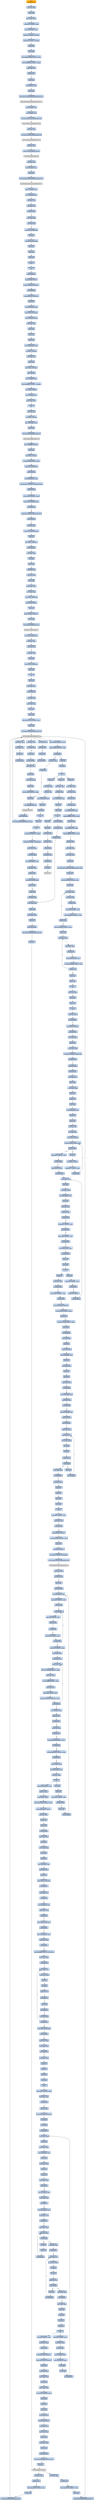 digraph G {
node[shape=rectangle,style=filled,fillcolor=lightsteelblue,color=lightsteelblue]
bgcolor="transparent"
a0x0040c4d7call_0x00411aec[label="start\ncall 0x00411aec",color="lightgrey",fillcolor="orange"];
a0x00411aecmovl_edi_edi[label="0x00411aec\nmovl %edi, %edi"];
a0x00411aeepushl_ebp[label="0x00411aee\npushl %ebp"];
a0x00411aefmovl_esp_ebp[label="0x00411aef\nmovl %esp, %ebp"];
a0x00411af1subl_0x10UINT8_esp[label="0x00411af1\nsubl $0x10<UINT8>, %esp"];
a0x00411af4movl_0x00424a94_eax[label="0x00411af4\nmovl 0x00424a94, %eax"];
a0x00411af9andl_0x0UINT8__8ebp_[label="0x00411af9\nandl $0x0<UINT8>, -8(%ebp)"];
a0x00411afdandl_0x0UINT8__4ebp_[label="0x00411afd\nandl $0x0<UINT8>, -4(%ebp)"];
a0x00411b01pushl_ebx[label="0x00411b01\npushl %ebx"];
a0x00411b02pushl_edi[label="0x00411b02\npushl %edi"];
a0x00411b03movl_0xbb40e64eUINT32_edi[label="0x00411b03\nmovl $0xbb40e64e<UINT32>, %edi"];
a0x00411b08movl_0xffff0000UINT32_ebx[label="0x00411b08\nmovl $0xffff0000<UINT32>, %ebx"];
a0x00411b0dcmpl_edi_eax[label="0x00411b0d\ncmpl %edi, %eax"];
a0x00411b0fje_0x00411b1e[label="0x00411b0f\nje 0x00411b1e"];
a0x00411b1epushl_esi[label="0x00411b1e\npushl %esi"];
a0x00411b1fleal__8ebp__eax[label="0x00411b1f\nleal -8(%ebp), %eax"];
a0x00411b22pushl_eax[label="0x00411b22\npushl %eax"];
a0x00411b23call_GetSystemTimeAsFileTime_kernel32_dll[label="0x00411b23\ncall GetSystemTimeAsFileTime@kernel32.dll"];
GetSystemTimeAsFileTime_kernel32_dll[label="GetSystemTimeAsFileTime@kernel32.dll",color="lightgrey",fillcolor="lightgrey"];
a0x00411b29movl__4ebp__esi[label="0x00411b29\nmovl -4(%ebp), %esi"];
a0x00411b2cxorl__8ebp__esi[label="0x00411b2c\nxorl -8(%ebp), %esi"];
a0x00411b2fcall_GetCurrentProcessId_kernel32_dll[label="0x00411b2f\ncall GetCurrentProcessId@kernel32.dll"];
GetCurrentProcessId_kernel32_dll[label="GetCurrentProcessId@kernel32.dll",color="lightgrey",fillcolor="lightgrey"];
a0x00411b35xorl_eax_esi[label="0x00411b35\nxorl %eax, %esi"];
a0x00411b37call_GetCurrentThreadId_kernel32_dll[label="0x00411b37\ncall GetCurrentThreadId@kernel32.dll"];
GetCurrentThreadId_kernel32_dll[label="GetCurrentThreadId@kernel32.dll",color="lightgrey",fillcolor="lightgrey"];
a0x00411b3dxorl_eax_esi[label="0x00411b3d\nxorl %eax, %esi"];
a0x00411b3fcall_GetTickCount_kernel32_dll[label="0x00411b3f\ncall GetTickCount@kernel32.dll"];
GetTickCount_kernel32_dll[label="GetTickCount@kernel32.dll",color="lightgrey",fillcolor="lightgrey"];
a0x00411b45xorl_eax_esi[label="0x00411b45\nxorl %eax, %esi"];
a0x00411b47leal__16ebp__eax[label="0x00411b47\nleal -16(%ebp), %eax"];
a0x00411b4apushl_eax[label="0x00411b4a\npushl %eax"];
a0x00411b4bcall_QueryPerformanceCounter_kernel32_dll[label="0x00411b4b\ncall QueryPerformanceCounter@kernel32.dll"];
QueryPerformanceCounter_kernel32_dll[label="QueryPerformanceCounter@kernel32.dll",color="lightgrey",fillcolor="lightgrey"];
a0x00411b51movl__12ebp__eax[label="0x00411b51\nmovl -12(%ebp), %eax"];
a0x00411b54xorl__16ebp__eax[label="0x00411b54\nxorl -16(%ebp), %eax"];
a0x00411b57xorl_eax_esi[label="0x00411b57\nxorl %eax, %esi"];
a0x00411b59cmpl_edi_esi[label="0x00411b59\ncmpl %edi, %esi"];
a0x00411b5bjne_0x00411b64[label="0x00411b5b\njne 0x00411b64"];
a0x00411b64testl_esi_ebx[label="0x00411b64\ntestl %esi, %ebx"];
a0x00411b66jne_0x00411b6f[label="0x00411b66\njne 0x00411b6f"];
a0x00411b6fmovl_esi_0x00424a94[label="0x00411b6f\nmovl %esi, 0x00424a94"];
a0x00411b75notl_esi[label="0x00411b75\nnotl %esi"];
a0x00411b77movl_esi_0x00424a98[label="0x00411b77\nmovl %esi, 0x00424a98"];
a0x00411b7dpopl_esi[label="0x00411b7d\npopl %esi"];
a0x00411b7epopl_edi[label="0x00411b7e\npopl %edi"];
a0x00411b7fpopl_ebx[label="0x00411b7f\npopl %ebx"];
a0x00411b80leave_[label="0x00411b80\nleave "];
a0x00411b81ret[label="0x00411b81\nret"];
a0x0040c4dcjmp_0x0040c359[label="0x0040c4dc\njmp 0x0040c359"];
a0x0040c359pushl_0x58UINT8[label="0x0040c359\npushl $0x58<UINT8>"];
a0x0040c35bpushl_0x422138UINT32[label="0x0040c35b\npushl $0x422138<UINT32>"];
a0x0040c360call_0x0040ce5c[label="0x0040c360\ncall 0x0040ce5c"];
a0x0040ce5cpushl_0x40cec0UINT32[label="0x0040ce5c\npushl $0x40cec0<UINT32>"];
a0x0040ce61pushl_fs_0[label="0x0040ce61\npushl %fs:0"];
a0x0040ce68movl_0x10esp__eax[label="0x0040ce68\nmovl 0x10(%esp), %eax"];
a0x0040ce6cmovl_ebp_0x10esp_[label="0x0040ce6c\nmovl %ebp, 0x10(%esp)"];
a0x0040ce70leal_0x10esp__ebp[label="0x0040ce70\nleal 0x10(%esp), %ebp"];
a0x0040ce74subl_eax_esp[label="0x0040ce74\nsubl %eax, %esp"];
a0x0040ce76pushl_ebx[label="0x0040ce76\npushl %ebx"];
a0x0040ce77pushl_esi[label="0x0040ce77\npushl %esi"];
a0x0040ce78pushl_edi[label="0x0040ce78\npushl %edi"];
a0x0040ce79movl_0x00424a94_eax[label="0x0040ce79\nmovl 0x00424a94, %eax"];
a0x0040ce7exorl_eax__4ebp_[label="0x0040ce7e\nxorl %eax, -4(%ebp)"];
a0x0040ce81xorl_ebp_eax[label="0x0040ce81\nxorl %ebp, %eax"];
a0x0040ce83pushl_eax[label="0x0040ce83\npushl %eax"];
a0x0040ce84movl_esp__24ebp_[label="0x0040ce84\nmovl %esp, -24(%ebp)"];
a0x0040ce87pushl__8ebp_[label="0x0040ce87\npushl -8(%ebp)"];
a0x0040ce8amovl__4ebp__eax[label="0x0040ce8a\nmovl -4(%ebp), %eax"];
a0x0040ce8dmovl_0xfffffffeUINT32__4ebp_[label="0x0040ce8d\nmovl $0xfffffffe<UINT32>, -4(%ebp)"];
a0x0040ce94movl_eax__8ebp_[label="0x0040ce94\nmovl %eax, -8(%ebp)"];
a0x0040ce97leal__16ebp__eax[label="0x0040ce97\nleal -16(%ebp), %eax"];
a0x0040ce9amovl_eax_fs_0[label="0x0040ce9a\nmovl %eax, %fs:0"];
a0x0040cea0ret[label="0x0040cea0\nret"];
a0x0040c365xorl_esi_esi[label="0x0040c365\nxorl %esi, %esi"];
a0x0040c367movl_esi__4ebp_[label="0x0040c367\nmovl %esi, -4(%ebp)"];
a0x0040c36aleal__104ebp__eax[label="0x0040c36a\nleal -104(%ebp), %eax"];
a0x0040c36dpushl_eax[label="0x0040c36d\npushl %eax"];
a0x0040c36ecall_GetStartupInfoA_kernel32_dll[label="0x0040c36e\ncall GetStartupInfoA@kernel32.dll"];
GetStartupInfoA_kernel32_dll[label="GetStartupInfoA@kernel32.dll",color="lightgrey",fillcolor="lightgrey"];
a0x0040c374pushl_0xfffffffeUINT8[label="0x0040c374\npushl $0xfffffffe<UINT8>"];
a0x0040c376popl_edi[label="0x0040c376\npopl %edi"];
a0x0040c377movl_edi__4ebp_[label="0x0040c377\nmovl %edi, -4(%ebp)"];
a0x0040c37amovl_0x5a4dUINT32_eax[label="0x0040c37a\nmovl $0x5a4d<UINT32>, %eax"];
a0x0040c37fcmpw_ax_0x00400000[label="0x0040c37f\ncmpw %ax, 0x00400000"];
a0x0040c386jne_0x0040c3c0[label="0x0040c386\njne 0x0040c3c0"];
a0x0040c388movl_0x0040003c_eax[label="0x0040c388\nmovl 0x0040003c, %eax"];
a0x0040c38dcmpl_0x4550UINT32_0x400000eax_[label="0x0040c38d\ncmpl $0x4550<UINT32>, 0x400000(%eax)"];
a0x0040c397jne_0x0040c3c0[label="0x0040c397\njne 0x0040c3c0"];
a0x0040c399movl_0x10bUINT32_ecx[label="0x0040c399\nmovl $0x10b<UINT32>, %ecx"];
a0x0040c39ecmpw_cx_0x400018eax_[label="0x0040c39e\ncmpw %cx, 0x400018(%eax)"];
a0x0040c3a5jne_0x0040c3c0[label="0x0040c3a5\njne 0x0040c3c0"];
a0x0040c3a7cmpl_0xeUINT8_0x400074eax_[label="0x0040c3a7\ncmpl $0xe<UINT8>, 0x400074(%eax)"];
a0x0040c3aejbe_0x0040c3c0[label="0x0040c3ae\njbe 0x0040c3c0"];
a0x0040c3b0xorl_ecx_ecx[label="0x0040c3b0\nxorl %ecx, %ecx"];
a0x0040c3b2cmpl_esi_0x4000e8eax_[label="0x0040c3b2\ncmpl %esi, 0x4000e8(%eax)"];
a0x0040c3b8setne_cl[label="0x0040c3b8\nsetne %cl"];
a0x0040c3bbmovl_ecx__28ebp_[label="0x0040c3bb\nmovl %ecx, -28(%ebp)"];
a0x0040c3bejmp_0x0040c3c3[label="0x0040c3be\njmp 0x0040c3c3"];
a0x0040c3c3xorl_ebx_ebx[label="0x0040c3c3\nxorl %ebx, %ebx"];
a0x0040c3c5incl_ebx[label="0x0040c3c5\nincl %ebx"];
a0x0040c3c6pushl_ebx[label="0x0040c3c6\npushl %ebx"];
a0x0040c3c7call_0x00411abc[label="0x0040c3c7\ncall 0x00411abc"];
a0x00411abcmovl_edi_edi[label="0x00411abc\nmovl %edi, %edi"];
a0x00411abepushl_ebp[label="0x00411abe\npushl %ebp"];
a0x00411abfmovl_esp_ebp[label="0x00411abf\nmovl %esp, %ebp"];
a0x00411ac1xorl_eax_eax[label="0x00411ac1\nxorl %eax, %eax"];
a0x00411ac3cmpl_eax_0x8ebp_[label="0x00411ac3\ncmpl %eax, 0x8(%ebp)"];
a0x00411ac6pushl_0x0UINT8[label="0x00411ac6\npushl $0x0<UINT8>"];
a0x00411ac8sete_al[label="0x00411ac8\nsete %al"];
a0x00411acbpushl_0x1000UINT32[label="0x00411acb\npushl $0x1000<UINT32>"];
a0x00411ad0pushl_eax[label="0x00411ad0\npushl %eax"];
a0x00411ad1call_HeapCreate_kernel32_dll[label="0x00411ad1\ncall HeapCreate@kernel32.dll"];
HeapCreate_kernel32_dll[label="HeapCreate@kernel32.dll",color="lightgrey",fillcolor="lightgrey"];
a0x00411ad7movl_eax_0x00428414[label="0x00411ad7\nmovl %eax, 0x00428414"];
a0x00411adctestl_eax_eax[label="0x00411adc\ntestl %eax, %eax"];
a0x00411adejne_0x00411ae2[label="0x00411ade\njne 0x00411ae2"];
a0x00411ae2xorl_eax_eax[label="0x00411ae2\nxorl %eax, %eax"];
a0x00411ae4incl_eax[label="0x00411ae4\nincl %eax"];
a0x00411ae5movl_eax_0x00428870[label="0x00411ae5\nmovl %eax, 0x00428870"];
a0x00411aeapopl_ebp[label="0x00411aea\npopl %ebp"];
a0x00411aebret[label="0x00411aeb\nret"];
a0x0040c3ccpopl_ecx[label="0x0040c3cc\npopl %ecx"];
a0x0040c3cdtestl_eax_eax[label="0x0040c3cd\ntestl %eax, %eax"];
a0x0040c3cfjne_0x0040c3d9[label="0x0040c3cf\njne 0x0040c3d9"];
a0x0040c3d9call_0x0041192f[label="0x0040c3d9\ncall 0x0041192f"];
a0x0041192fmovl_edi_edi[label="0x0041192f\nmovl %edi, %edi"];
a0x00411931pushl_esi[label="0x00411931\npushl %esi"];
a0x00411932pushl_edi[label="0x00411932\npushl %edi"];
a0x00411933movl_0x41ef70UINT32_esi[label="0x00411933\nmovl $0x41ef70<UINT32>, %esi"];
a0x00411938pushl_esi[label="0x00411938\npushl %esi"];
a0x00411939call_GetModuleHandleW_kernel32_dll[label="0x00411939\ncall GetModuleHandleW@kernel32.dll"];
GetModuleHandleW_kernel32_dll[label="GetModuleHandleW@kernel32.dll",color="lightgrey",fillcolor="lightgrey"];
a0x0041193ftestl_eax_eax[label="0x0041193f\ntestl %eax, %eax"];
a0x00411941jne_0x0041194a[label="0x00411941\njne 0x0041194a"];
a0x00411943pushl_esi[label="0x00411943\npushl %esi"];
a0x00411944call_0x0040f409[label="0x00411944\ncall 0x0040f409"];
a0x0040f409movl_edi_edi[label="0x0040f409\nmovl %edi, %edi"];
a0x0040f40bpushl_ebp[label="0x0040f40b\npushl %ebp"];
a0x0040f40cmovl_esp_ebp[label="0x0040f40c\nmovl %esp, %ebp"];
a0x0040f40epushl_edi[label="0x0040f40e\npushl %edi"];
a0x0040f40fmovl_0x3e8UINT32_edi[label="0x0040f40f\nmovl $0x3e8<UINT32>, %edi"];
a0x0040f414pushl_edi[label="0x0040f414\npushl %edi"];
a0x0040f415call_Sleep_kernel32_dll[label="0x0040f415\ncall Sleep@kernel32.dll"];
Sleep_kernel32_dll[label="Sleep@kernel32.dll",color="lightgrey",fillcolor="lightgrey"];
a0x0040f41bpushl_0x8ebp_[label="0x0040f41b\npushl 0x8(%ebp)"];
a0x0040f41ecall_GetModuleHandleW_kernel32_dll[label="0x0040f41e\ncall GetModuleHandleW@kernel32.dll"];
a0x0040f424addl_0x3e8UINT32_edi[label="0x0040f424\naddl $0x3e8<UINT32>, %edi"];
a0x0040f42acmpl_0xea60UINT32_edi[label="0x0040f42a\ncmpl $0xea60<UINT32>, %edi"];
a0x0040f430ja_0x0040f436[label="0x0040f430\nja 0x0040f436"];
a0x0040f432testl_eax_eax[label="0x0040f432\ntestl %eax, %eax"];
a0x0040f434je_0x0040f414[label="0x0040f434\nje 0x0040f414"];
a0x0040f436popl_edi[label="0x0040f436\npopl %edi"];
a0x0040f437popl_ebp[label="0x0040f437\npopl %ebp"];
a0x0040f438ret[label="0x0040f438\nret"];
a0x00411949popl_ecx[label="0x00411949\npopl %ecx"];
a0x0041194amovl_eax_edi[label="0x0041194a\nmovl %eax, %edi"];
a0x0041194ctestl_edi_edi[label="0x0041194c\ntestl %edi, %edi"];
a0x0041194eje_0x00411ab2[label="0x0041194e\nje 0x00411ab2"];
a0x00411ab2call_0x00411649[label="0x00411ab2\ncall 0x00411649"];
a0x00411649movl_0x00424fc8_eax[label="0x00411649\nmovl 0x00424fc8, %eax"];
a0x0041164ecmpl_0xffffffffUINT8_eax[label="0x0041164e\ncmpl $0xffffffff<UINT8>, %eax"];
a0x00411651je_0x00411669[label="0x00411651\nje 0x00411669"];
a0x00411669movl_0x00424fcc_eax[label="0x00411669\nmovl 0x00424fcc, %eax"];
a0x0041166ecmpl_0xffffffffUINT8_eax[label="0x0041166e\ncmpl $0xffffffff<UINT8>, %eax"];
a0x00411671je_0x00411681[label="0x00411671\nje 0x00411681"];
a0x00411681jmp_0x00411bcd[label="0x00411681\njmp 0x00411bcd"];
a0x00411bcdmovl_edi_edi[label="0x00411bcd\nmovl %edi, %edi"];
a0x00411bcfpushl_ebx[label="0x00411bcf\npushl %ebx"];
a0x00411bd0movl_DeleteCriticalSection_kernel32_dll_ebx[label="0x00411bd0\nmovl DeleteCriticalSection@kernel32.dll, %ebx"];
a0x00411bd6pushl_esi[label="0x00411bd6\npushl %esi"];
a0x00411bd7movl_0x424fd8UINT32_esi[label="0x00411bd7\nmovl $0x424fd8<UINT32>, %esi"];
a0x00411bdcpushl_edi[label="0x00411bdc\npushl %edi"];
a0x00411bddmovl_esi__edi[label="0x00411bdd\nmovl (%esi), %edi"];
a0x00411bdftestl_edi_edi[label="0x00411bdf\ntestl %edi, %edi"];
a0x00411be1je_0x00411bf6[label="0x00411be1\nje 0x00411bf6"];
a0x00411bf6addl_0x8UINT8_esi[label="0x00411bf6\naddl $0x8<UINT8>, %esi"];
a0x00411bf9cmpl_0x4250f8UINT32_esi[label="0x00411bf9\ncmpl $0x4250f8<UINT32>, %esi"];
a0x00411bffjl_0x00411bdd[label="0x00411bff\njl 0x00411bdd"];
a0x00411c01movl_0x424fd8UINT32_esi[label="0x00411c01\nmovl $0x424fd8<UINT32>, %esi"];
a0x00411c06popl_edi[label="0x00411c06\npopl %edi"];
a0x00411c07movl_esi__eax[label="0x00411c07\nmovl (%esi), %eax"];
a0x00411c09testl_eax_eax[label="0x00411c09\ntestl %eax, %eax"];
a0x00411c0bje_0x00411c16[label="0x00411c0b\nje 0x00411c16"];
a0x00411c16addl_0x8UINT8_esi[label="0x00411c16\naddl $0x8<UINT8>, %esi"];
a0x00411c19cmpl_0x4250f8UINT32_esi[label="0x00411c19\ncmpl $0x4250f8<UINT32>, %esi"];
a0x00411c1fjl_0x00411c07[label="0x00411c1f\njl 0x00411c07"];
a0x00411c21popl_esi[label="0x00411c21\npopl %esi"];
a0x00411c22popl_ebx[label="0x00411c22\npopl %ebx"];
a0x00411c23ret[label="0x00411c23\nret"];
a0x00411ab7xorl_eax_eax[label="0x00411ab7\nxorl %eax, %eax"];
a0x00411ab9popl_edi[label="0x00411ab9\npopl %edi"];
a0x00411abapopl_esi[label="0x00411aba\npopl %esi"];
a0x00411abbret[label="0x00411abb\nret"];
a0x0040c3detestl_eax_eax[label="0x0040c3de\ntestl %eax, %eax"];
a0x0040c3e0jne_0x0040c3ea[label="0x0040c3e0\njne 0x0040c3ea"];
a0x0040c3e2pushl_0x10UINT8[label="0x0040c3e2\npushl $0x10<UINT8>"];
a0x0040c3e4call_0x0040c330[label="0x0040c3e4\ncall 0x0040c330"];
a0x0040c330movl_edi_edi[label="0x0040c330\nmovl %edi, %edi"];
a0x0040c332pushl_ebp[label="0x0040c332\npushl %ebp"];
a0x0040c333movl_esp_ebp[label="0x0040c333\nmovl %esp, %ebp"];
a0x0040c335cmpl_0x1UINT8_0x00427c60[label="0x0040c335\ncmpl $0x1<UINT8>, 0x00427c60"];
a0x0040c33cjne_0x0040c343[label="0x0040c33c\njne 0x0040c343"];
a0x0040c343pushl_0x8ebp_[label="0x0040c343\npushl 0x8(%ebp)"];
a0x0040c346call_0x00410cc5[label="0x0040c346\ncall 0x00410cc5"];
a0x00410cc5movl_edi_edi[label="0x00410cc5\nmovl %edi, %edi"];
a0x00410cc7pushl_ebp[label="0x00410cc7\npushl %ebp"];
a0x00410cc8movl_esp_ebp[label="0x00410cc8\nmovl %esp, %ebp"];
a0x00410ccapushl_ecx[label="0x00410cca\npushl %ecx"];
a0x00410ccbpushl_ecx[label="0x00410ccb\npushl %ecx"];
a0x00410cccpushl_ebx[label="0x00410ccc\npushl %ebx"];
a0x00410ccdmovl_0x8ebp__ebx[label="0x00410ccd\nmovl 0x8(%ebp), %ebx"];
a0x00410cd0pushl_esi[label="0x00410cd0\npushl %esi"];
a0x00410cd1pushl_edi[label="0x00410cd1\npushl %edi"];
a0x00410cd2xorl_esi_esi[label="0x00410cd2\nxorl %esi, %esi"];
a0x00410cd4xorl_edi_edi[label="0x00410cd4\nxorl %edi, %edi"];
a0x00410cd6movl_edi__4ebp_[label="0x00410cd6\nmovl %edi, -4(%ebp)"];
a0x00410cd9cmpl_0x424f00edi8__ebx[label="0x00410cd9\ncmpl 0x424f00(,%edi,8), %ebx"];
a0x00410ce0je_0x00410ceb[label="0x00410ce0\nje 0x00410ceb"];
a0x00410ce2incl_edi[label="0x00410ce2\nincl %edi"];
a0x00410ce3movl_edi__4ebp_[label="0x00410ce3\nmovl %edi, -4(%ebp)"];
a0x00410ce6cmpl_0x17UINT8_edi[label="0x00410ce6\ncmpl $0x17<UINT8>, %edi"];
a0x00410ce9jb_0x00410cd9[label="0x00410ce9\njb 0x00410cd9"];
a0x00410cebcmpl_0x17UINT8_edi[label="0x00410ceb\ncmpl $0x17<UINT8>, %edi"];
a0x00410ceejae_0x00410e6b[label="0x00410cee\njae 0x00410e6b"];
a0x00410cf4pushl_0x3UINT8[label="0x00410cf4\npushl $0x3<UINT8>"];
a0x00410cf6call_0x00418551[label="0x00410cf6\ncall 0x00418551"];
a0x00418551movl_edi_edi[label="0x00418551\nmovl %edi, %edi"];
a0x00418553pushl_ebp[label="0x00418553\npushl %ebp"];
a0x00418554movl_esp_ebp[label="0x00418554\nmovl %esp, %ebp"];
a0x00418556movl_0x8ebp__ecx[label="0x00418556\nmovl 0x8(%ebp), %ecx"];
a0x00418559pushl_esi[label="0x00418559\npushl %esi"];
a0x0041855axorl_esi_esi[label="0x0041855a\nxorl %esi, %esi"];
a0x0041855ccmpl_esi_ecx[label="0x0041855c\ncmpl %esi, %ecx"];
a0x0041855ejl_0x0041857e[label="0x0041855e\njl 0x0041857e"];
a0x00418560cmpl_0x2UINT8_ecx[label="0x00418560\ncmpl $0x2<UINT8>, %ecx"];
a0x00418563jle_0x00418571[label="0x00418563\njle 0x00418571"];
a0x00418565cmpl_0x3UINT8_ecx[label="0x00418565\ncmpl $0x3<UINT8>, %ecx"];
a0x00418568jne_0x0041857e[label="0x00418568\njne 0x0041857e"];
a0x0041856amovl_0x00427c60_eax[label="0x0041856a\nmovl 0x00427c60, %eax"];
a0x0041856fjmp_0x00418599[label="0x0041856f\njmp 0x00418599"];
a0x00418599popl_esi[label="0x00418599\npopl %esi"];
a0x0041859apopl_ebp[label="0x0041859a\npopl %ebp"];
a0x0041859bret[label="0x0041859b\nret"];
a0x00410cfbpopl_ecx[label="0x00410cfb\npopl %ecx"];
a0x00410cfccmpl_0x1UINT8_eax[label="0x00410cfc\ncmpl $0x1<UINT8>, %eax"];
a0x00410cffje_0x00410e39[label="0x00410cff\nje 0x00410e39"];
a0x00410d05pushl_0x3UINT8[label="0x00410d05\npushl $0x3<UINT8>"];
a0x00410d07call_0x00418551[label="0x00410d07\ncall 0x00418551"];
a0x00410d0cpopl_ecx[label="0x00410d0c\npopl %ecx"];
a0x00410d0dtestl_eax_eax[label="0x00410d0d\ntestl %eax, %eax"];
a0x00410d0fjne_0x00410d1e[label="0x00410d0f\njne 0x00410d1e"];
a0x00410d1ecmpl_0xfcUINT32_ebx[label="0x00410d1e\ncmpl $0xfc<UINT32>, %ebx"];
a0x00410d24je_0x00410e6b[label="0x00410d24\nje 0x00410e6b"];
a0x00410d2apushl_0x41eec8UINT32[label="0x00410d2a\npushl $0x41eec8<UINT32>"];
a0x00410d2fmovl_0x314UINT32_ebx[label="0x00410d2f\nmovl $0x314<UINT32>, %ebx"];
a0x00410d34pushl_ebx[label="0x00410d34\npushl %ebx"];
a0x00410d35movl_0x427fe0UINT32_edi[label="0x00410d35\nmovl $0x427fe0<UINT32>, %edi"];
a0x00410d3apushl_edi[label="0x00410d3a\npushl %edi"];
a0x00410d3bcall_0x0040eaa2[label="0x00410d3b\ncall 0x0040eaa2"];
a0x0040eaa2movl_edi_edi[label="0x0040eaa2\nmovl %edi, %edi"];
a0x0040eaa4pushl_ebp[label="0x0040eaa4\npushl %ebp"];
a0x0040eaa5movl_esp_ebp[label="0x0040eaa5\nmovl %esp, %ebp"];
a0x0040eaa7movl_0x8ebp__ecx[label="0x0040eaa7\nmovl 0x8(%ebp), %ecx"];
a0x0040eaaapushl_ebx[label="0x0040eaaa\npushl %ebx"];
a0x0040eaabxorl_ebx_ebx[label="0x0040eaab\nxorl %ebx, %ebx"];
a0x0040eaadpushl_esi[label="0x0040eaad\npushl %esi"];
a0x0040eaaepushl_edi[label="0x0040eaae\npushl %edi"];
a0x0040eaafcmpl_ebx_ecx[label="0x0040eaaf\ncmpl %ebx, %ecx"];
a0x0040eab1je_0x0040eaba[label="0x0040eab1\nje 0x0040eaba"];
a0x0040eab3movl_0xcebp__edi[label="0x0040eab3\nmovl 0xc(%ebp), %edi"];
a0x0040eab6cmpl_ebx_edi[label="0x0040eab6\ncmpl %ebx, %edi"];
a0x0040eab8ja_0x0040ead5[label="0x0040eab8\nja 0x0040ead5"];
a0x0040ead5movl_0x10ebp__esi[label="0x0040ead5\nmovl 0x10(%ebp), %esi"];
a0x0040ead8cmpl_ebx_esi[label="0x0040ead8\ncmpl %ebx, %esi"];
a0x0040eadajne_0x0040eae0[label="0x0040eada\njne 0x0040eae0"];
a0x0040eae0movl_ecx_edx[label="0x0040eae0\nmovl %ecx, %edx"];
a0x0040eae2movb_esi__al[label="0x0040eae2\nmovb (%esi), %al"];
a0x0040eae4movb_al_edx_[label="0x0040eae4\nmovb %al, (%edx)"];
a0x0040eae6incl_edx[label="0x0040eae6\nincl %edx"];
a0x0040eae7incl_esi[label="0x0040eae7\nincl %esi"];
a0x0040eae8cmpb_bl_al[label="0x0040eae8\ncmpb %bl, %al"];
a0x0040eaeaje_0x0040eaef[label="0x0040eaea\nje 0x0040eaef"];
a0x0040eaecdecl_edi[label="0x0040eaec\ndecl %edi"];
a0x0040eaedjne_0x0040eae2[label="0x0040eaed\njne 0x0040eae2"];
a0x0040eaefcmpl_ebx_edi[label="0x0040eaef\ncmpl %ebx, %edi"];
a0x0040eaf1jne_0x0040eb03[label="0x0040eaf1\njne 0x0040eb03"];
a0x0040eb03xorl_eax_eax[label="0x0040eb03\nxorl %eax, %eax"];
a0x0040eb05popl_edi[label="0x0040eb05\npopl %edi"];
a0x0040eb06popl_esi[label="0x0040eb06\npopl %esi"];
a0x0040eb07popl_ebx[label="0x0040eb07\npopl %ebx"];
a0x0040eb08popl_ebp[label="0x0040eb08\npopl %ebp"];
a0x0040eb09ret[label="0x0040eb09\nret"];
a0x00410d40addl_0xcUINT8_esp[label="0x00410d40\naddl $0xc<UINT8>, %esp"];
a0x00410d43testl_eax_eax[label="0x00410d43\ntestl %eax, %eax"];
a0x00410d45je_0x00410d54[label="0x00410d45\nje 0x00410d54"];
a0x00410d54pushl_0x104UINT32[label="0x00410d54\npushl $0x104<UINT32>"];
a0x00410d59movl_0x427ff9UINT32_esi[label="0x00410d59\nmovl $0x427ff9<UINT32>, %esi"];
a0x00410d5epushl_esi[label="0x00410d5e\npushl %esi"];
a0x00410d5fpushl_0x0UINT8[label="0x00410d5f\npushl $0x0<UINT8>"];
a0x00410d61movb_0x0UINT8_0x004280fd[label="0x00410d61\nmovb $0x0<UINT8>, 0x004280fd"];
a0x00410d68call_GetModuleFileNameA_kernel32_dll[label="0x00410d68\ncall GetModuleFileNameA@kernel32.dll"];
GetModuleFileNameA_kernel32_dll[label="GetModuleFileNameA@kernel32.dll",color="lightgrey",fillcolor="lightgrey"];
a0x00410d6etestl_eax_eax[label="0x00410d6e\ntestl %eax, %eax"];
a0x00410d70jne_0x00410d98[label="0x00410d70\njne 0x00410d98"];
a0x00410d98pushl_esi[label="0x00410d98\npushl %esi"];
a0x00410d99call_0x0040cdd0[label="0x00410d99\ncall 0x0040cdd0"];
a0x0040cdd0movl_0x4esp__ecx[label="0x0040cdd0\nmovl 0x4(%esp), %ecx"];
a0x0040cdd4testl_0x3UINT32_ecx[label="0x0040cdd4\ntestl $0x3<UINT32>, %ecx"];
a0x0040cddaje_0x0040ce00[label="0x0040cdda\nje 0x0040ce00"];
a0x0040cddcmovb_ecx__al[label="0x0040cddc\nmovb (%ecx), %al"];
a0x0040cddeaddl_0x1UINT8_ecx[label="0x0040cdde\naddl $0x1<UINT8>, %ecx"];
a0x0040cde1testb_al_al[label="0x0040cde1\ntestb %al, %al"];
a0x0040cde3je_0x0040ce33[label="0x0040cde3\nje 0x0040ce33"];
a0x0040cde5testl_0x3UINT32_ecx[label="0x0040cde5\ntestl $0x3<UINT32>, %ecx"];
a0x0040cdebjne_0x0040cddc[label="0x0040cdeb\njne 0x0040cddc"];
a0x0040cdedaddl_0x0UINT32_eax[label="0x0040cded\naddl $0x0<UINT32>, %eax"];
a0x0040cdf2leal_esp__esp[label="0x0040cdf2\nleal (%esp), %esp"];
a0x0040cdf9leal_esp__esp[label="0x0040cdf9\nleal (%esp), %esp"];
a0x0040ce00movl_ecx__eax[label="0x0040ce00\nmovl (%ecx), %eax"];
a0x0040ce02movl_0x7efefeffUINT32_edx[label="0x0040ce02\nmovl $0x7efefeff<UINT32>, %edx"];
a0x0040ce07addl_eax_edx[label="0x0040ce07\naddl %eax, %edx"];
a0x0040ce09xorl_0xffffffffUINT8_eax[label="0x0040ce09\nxorl $0xffffffff<UINT8>, %eax"];
a0x0040ce0cxorl_edx_eax[label="0x0040ce0c\nxorl %edx, %eax"];
a0x0040ce0eaddl_0x4UINT8_ecx[label="0x0040ce0e\naddl $0x4<UINT8>, %ecx"];
a0x0040ce11testl_0x81010100UINT32_eax[label="0x0040ce11\ntestl $0x81010100<UINT32>, %eax"];
a0x0040ce16je_0x0040ce00[label="0x0040ce16\nje 0x0040ce00"];
a0x0040ce18movl__4ecx__eax[label="0x0040ce18\nmovl -4(%ecx), %eax"];
a0x0040ce1btestb_al_al[label="0x0040ce1b\ntestb %al, %al"];
a0x0040ce1dje_0x0040ce51[label="0x0040ce1d\nje 0x0040ce51"];
a0x0040ce1ftestb_ah_ah[label="0x0040ce1f\ntestb %ah, %ah"];
a0x0040ce21je_0x0040ce47[label="0x0040ce21\nje 0x0040ce47"];
a0x0040ce23testl_0xff0000UINT32_eax[label="0x0040ce23\ntestl $0xff0000<UINT32>, %eax"];
a0x0040ce28je_0x0040ce3d[label="0x0040ce28\nje 0x0040ce3d"];
a0x0040ce2atestl_0xff000000UINT32_eax[label="0x0040ce2a\ntestl $0xff000000<UINT32>, %eax"];
a0x0040ce2fje_0x0040ce33[label="0x0040ce2f\nje 0x0040ce33"];
a0x0040ce33leal__1ecx__eax[label="0x0040ce33\nleal -1(%ecx), %eax"];
a0x0040ce36movl_0x4esp__ecx[label="0x0040ce36\nmovl 0x4(%esp), %ecx"];
a0x0040ce3asubl_ecx_eax[label="0x0040ce3a\nsubl %ecx, %eax"];
a0x0040ce3cret[label="0x0040ce3c\nret"];
a0x00410d9eincl_eax[label="0x00410d9e\nincl %eax"];
a0x00410d9fpopl_ecx[label="0x00410d9f\npopl %ecx"];
a0x00410da0cmpl_0x3cUINT8_eax[label="0x00410da0\ncmpl $0x3c<UINT8>, %eax"];
a0x00410da3jbe_0x00410ddd[label="0x00410da3\njbe 0x00410ddd"];
a0x00410da5pushl_esi[label="0x00410da5\npushl %esi"];
a0x00410da6call_0x0040cdd0[label="0x00410da6\ncall 0x0040cdd0"];
a0x00410dabsubl_0x3bUINT8_esi[label="0x00410dab\nsubl $0x3b<UINT8>, %esi"];
a0x00410daeaddl_esi_eax[label="0x00410dae\naddl %esi, %eax"];
a0x00410db0pushl_0x3UINT8[label="0x00410db0\npushl $0x3<UINT8>"];
a0x00410db2movl_0x4282f4UINT32_ecx[label="0x00410db2\nmovl $0x4282f4<UINT32>, %ecx"];
a0x00410db7pushl_0x41eeacUINT32[label="0x00410db7\npushl $0x41eeac<UINT32>"];
a0x00410dbcsubl_eax_ecx[label="0x00410dbc\nsubl %eax, %ecx"];
a0x00410dbepushl_ecx[label="0x00410dbe\npushl %ecx"];
a0x00410dbfpushl_eax[label="0x00410dbf\npushl %eax"];
a0x00410dc0call_0x0040f0fb[label="0x00410dc0\ncall 0x0040f0fb"];
a0x0040f0fbmovl_edi_edi[label="0x0040f0fb\nmovl %edi, %edi"];
a0x0040f0fdpushl_ebp[label="0x0040f0fd\npushl %ebp"];
a0x0040f0femovl_esp_ebp[label="0x0040f0fe\nmovl %esp, %ebp"];
a0x0040f100pushl_ebx[label="0x0040f100\npushl %ebx"];
a0x0040f101pushl_esi[label="0x0040f101\npushl %esi"];
a0x0040f102movl_0x8ebp__esi[label="0x0040f102\nmovl 0x8(%ebp), %esi"];
a0x0040f105xorl_ebx_ebx[label="0x0040f105\nxorl %ebx, %ebx"];
a0x0040f107pushl_edi[label="0x0040f107\npushl %edi"];
a0x0040f108cmpl_ebx_0x14ebp_[label="0x0040f108\ncmpl %ebx, 0x14(%ebp)"];
a0x0040f10bjne_0x0040f11d[label="0x0040f10b\njne 0x0040f11d"];
a0x0040f11dcmpl_ebx_esi[label="0x0040f11d\ncmpl %ebx, %esi"];
a0x0040f11fje_0x0040f128[label="0x0040f11f\nje 0x0040f128"];
a0x0040f121movl_0xcebp__edi[label="0x0040f121\nmovl 0xc(%ebp), %edi"];
a0x0040f124cmpl_ebx_edi[label="0x0040f124\ncmpl %ebx, %edi"];
a0x0040f126ja_0x0040f143[label="0x0040f126\nja 0x0040f143"];
a0x0040f143cmpl_ebx_0x14ebp_[label="0x0040f143\ncmpl %ebx, 0x14(%ebp)"];
a0x0040f146jne_0x0040f14c[label="0x0040f146\njne 0x0040f14c"];
a0x0040f14cmovl_0x10ebp__edx[label="0x0040f14c\nmovl 0x10(%ebp), %edx"];
a0x0040f14fcmpl_ebx_edx[label="0x0040f14f\ncmpl %ebx, %edx"];
a0x0040f151jne_0x0040f157[label="0x0040f151\njne 0x0040f157"];
a0x0040f157cmpl_0xffffffffUINT8_0x14ebp_[label="0x0040f157\ncmpl $0xffffffff<UINT8>, 0x14(%ebp)"];
a0x0040f15bmovl_esi_eax[label="0x0040f15b\nmovl %esi, %eax"];
a0x0040f15djne_0x0040f16e[label="0x0040f15d\njne 0x0040f16e"];
a0x0040f16emovb_edx__cl[label="0x0040f16e\nmovb (%edx), %cl"];
a0x0040f170movb_cl_eax_[label="0x0040f170\nmovb %cl, (%eax)"];
a0x0040f172incl_eax[label="0x0040f172\nincl %eax"];
a0x0040f173incl_edx[label="0x0040f173\nincl %edx"];
a0x0040f174cmpb_bl_cl[label="0x0040f174\ncmpb %bl, %cl"];
a0x0040f176je_0x0040f180[label="0x0040f176\nje 0x0040f180"];
a0x0040f178decl_edi[label="0x0040f178\ndecl %edi"];
a0x0040f179je_0x0040f180[label="0x0040f179\nje 0x0040f180"];
a0x0040f17bdecl_0x14ebp_[label="0x0040f17b\ndecl 0x14(%ebp)"];
a0x0040f17ejne_0x0040f16e[label="0x0040f17e\njne 0x0040f16e"];
a0x0040f180cmpl_ebx_0x14ebp_[label="0x0040f180\ncmpl %ebx, 0x14(%ebp)"];
a0x0040f183jne_0x0040f187[label="0x0040f183\njne 0x0040f187"];
a0x0040f185movb_bl_eax_[label="0x0040f185\nmovb %bl, (%eax)"];
a0x0040f187cmpl_ebx_edi[label="0x0040f187\ncmpl %ebx, %edi"];
a0x0040f189jne_0x0040f116[label="0x0040f189\njne 0x0040f116"];
a0x0040f116xorl_eax_eax[label="0x0040f116\nxorl %eax, %eax"];
a0x0040f118popl_edi[label="0x0040f118\npopl %edi"];
a0x0040f119popl_esi[label="0x0040f119\npopl %esi"];
a0x0040f11apopl_ebx[label="0x0040f11a\npopl %ebx"];
a0x0040f11bpopl_ebp[label="0x0040f11b\npopl %ebp"];
a0x0040f11cret[label="0x0040f11c\nret"];
a0x00410dc5addl_0x14UINT8_esp[label="0x00410dc5\naddl $0x14<UINT8>, %esp"];
a0x00410dc8testl_eax_eax[label="0x00410dc8\ntestl %eax, %eax"];
a0x00410dcaje_0x00410ddd[label="0x00410dca\nje 0x00410ddd"];
a0x00410dddxorl_esi_esi[label="0x00410ddd\nxorl %esi, %esi"];
a0x00410ddfpushl_0x41eea8UINT32[label="0x00410ddf\npushl $0x41eea8<UINT32>"];
a0x00410de4pushl_ebx[label="0x00410de4\npushl %ebx"];
a0x00410de5pushl_edi[label="0x00410de5\npushl %edi"];
a0x00410de6call_0x0040f741[label="0x00410de6\ncall 0x0040f741"];
a0x0040f741movl_edi_edi[label="0x0040f741\nmovl %edi, %edi"];
a0x0040f743pushl_ebp[label="0x0040f743\npushl %ebp"];
a0x0040f744movl_esp_ebp[label="0x0040f744\nmovl %esp, %ebp"];
a0x0040f746movl_0x8ebp__eax[label="0x0040f746\nmovl 0x8(%ebp), %eax"];
a0x0040f749pushl_ebx[label="0x0040f749\npushl %ebx"];
a0x0040f74axorl_ebx_ebx[label="0x0040f74a\nxorl %ebx, %ebx"];
a0x0040f74cpushl_esi[label="0x0040f74c\npushl %esi"];
a0x0040f74dpushl_edi[label="0x0040f74d\npushl %edi"];
a0x0040f74ecmpl_ebx_eax[label="0x0040f74e\ncmpl %ebx, %eax"];
a0x0040f750je_0x0040f759[label="0x0040f750\nje 0x0040f759"];
a0x0040f752movl_0xcebp__edi[label="0x0040f752\nmovl 0xc(%ebp), %edi"];
a0x0040f755cmpl_ebx_edi[label="0x0040f755\ncmpl %ebx, %edi"];
a0x0040f757ja_0x0040f774[label="0x0040f757\nja 0x0040f774"];
a0x0040f774movl_0x10ebp__esi[label="0x0040f774\nmovl 0x10(%ebp), %esi"];
a0x0040f777cmpl_ebx_esi[label="0x0040f777\ncmpl %ebx, %esi"];
a0x0040f779jne_0x0040f77f[label="0x0040f779\njne 0x0040f77f"];
a0x0040f77fmovl_eax_edx[label="0x0040f77f\nmovl %eax, %edx"];
a0x0040f781cmpb_bl_edx_[label="0x0040f781\ncmpb %bl, (%edx)"];
a0x0040f783je_0x0040f789[label="0x0040f783\nje 0x0040f789"];
a0x0040f785incl_edx[label="0x0040f785\nincl %edx"];
a0x0040f786decl_edi[label="0x0040f786\ndecl %edi"];
a0x0040f787jne_0x0040f781[label="0x0040f787\njne 0x0040f781"];
a0x0040f789cmpl_ebx_edi[label="0x0040f789\ncmpl %ebx, %edi"];
a0x0040f78bje_0x0040f77b[label="0x0040f78b\nje 0x0040f77b"];
a0x0040f78dmovb_esi__cl[label="0x0040f78d\nmovb (%esi), %cl"];
a0x0040f78fmovb_cl_edx_[label="0x0040f78f\nmovb %cl, (%edx)"];
a0x0040f791incl_edx[label="0x0040f791\nincl %edx"];
a0x0040f792incl_esi[label="0x0040f792\nincl %esi"];
a0x0040f793cmpb_bl_cl[label="0x0040f793\ncmpb %bl, %cl"];
a0x0040f795je_0x0040f79a[label="0x0040f795\nje 0x0040f79a"];
a0x0040f797decl_edi[label="0x0040f797\ndecl %edi"];
a0x0040f798jne_0x0040f78d[label="0x0040f798\njne 0x0040f78d"];
a0x0040f79acmpl_ebx_edi[label="0x0040f79a\ncmpl %ebx, %edi"];
a0x0040f79cjne_0x0040f7ae[label="0x0040f79c\njne 0x0040f7ae"];
a0x0040f7aexorl_eax_eax[label="0x0040f7ae\nxorl %eax, %eax"];
a0x0040f7b0popl_edi[label="0x0040f7b0\npopl %edi"];
a0x0040f7b1popl_esi[label="0x0040f7b1\npopl %esi"];
a0x0040f7b2popl_ebx[label="0x0040f7b2\npopl %ebx"];
a0x0040f7b3popl_ebp[label="0x0040f7b3\npopl %ebp"];
a0x0040f7b4ret[label="0x0040f7b4\nret"];
a0x00410debaddl_0xcUINT8_esp[label="0x00410deb\naddl $0xc<UINT8>, %esp"];
a0x00410deetestl_eax_eax[label="0x00410dee\ntestl %eax, %eax"];
a0x00410df0je_0x00410dff[label="0x00410df0\nje 0x00410dff"];
a0x00410dffmovl__4ebp__eax[label="0x00410dff\nmovl -4(%ebp), %eax"];
a0x00410e02pushl_0x424f04eax8_[label="0x00410e02\npushl 0x424f04(,%eax,8)"];
a0x00410e09pushl_ebx[label="0x00410e09\npushl %ebx"];
a0x00410e0apushl_edi[label="0x00410e0a\npushl %edi"];
a0x00410e0bcall_0x0040f741[label="0x00410e0b\ncall 0x0040f741"];
a0x00410e10addl_0xcUINT8_esp[label="0x00410e10\naddl $0xc<UINT8>, %esp"];
a0x00410e13testl_eax_eax[label="0x00410e13\ntestl %eax, %eax"];
a0x00410e15je_0x00410e24[label="0x00410e15\nje 0x00410e24"];
a0x00410e24pushl_0x12010UINT32[label="0x00410e24\npushl $0x12010<UINT32>"];
a0x00410e29pushl_0x41ee80UINT32[label="0x00410e29\npushl $0x41ee80<UINT32>"];
a0x00410e2epushl_edi[label="0x00410e2e\npushl %edi"];
a0x00410e2fcall_0x004183e8[label="0x00410e2f\ncall 0x004183e8"];
a0x004183e8movl_edi_edi[label="0x004183e8\nmovl %edi, %edi"];
a0x004183eapushl_ebp[label="0x004183ea\npushl %ebp"];
a0x004183ebmovl_esp_ebp[label="0x004183eb\nmovl %esp, %ebp"];
a0x004183edsubl_0x14UINT8_esp[label="0x004183ed\nsubl $0x14<UINT8>, %esp"];
a0x004183f0pushl_ebx[label="0x004183f0\npushl %ebx"];
a0x004183f1pushl_esi[label="0x004183f1\npushl %esi"];
a0x004183f2pushl_edi[label="0x004183f2\npushl %edi"];
a0x004183f3call_0x00411591[label="0x004183f3\ncall 0x00411591"];
a0x00411591pushl_0x0UINT8[label="0x00411591\npushl $0x0<UINT8>"];
a0x00411593call_0x0041151f[label="0x00411593\ncall 0x0041151f"];
a0x0041151fmovl_edi_edi[label="0x0041151f\nmovl %edi, %edi"];
a0x00411521pushl_ebp[label="0x00411521\npushl %ebp"];
a0x00411522movl_esp_ebp[label="0x00411522\nmovl %esp, %ebp"];
a0x00411524pushl_esi[label="0x00411524\npushl %esi"];
a0x00411525pushl_0x00424fcc[label="0x00411525\npushl 0x00424fcc"];
a0x0041152bmovl_TlsGetValue_kernel32_dll_esi[label="0x0041152b\nmovl TlsGetValue@kernel32.dll, %esi"];
a0x00411531call_esi[label="0x00411531\ncall %esi"];
TlsGetValue_kernel32_dll[label="TlsGetValue@kernel32.dll",color="lightgrey",fillcolor="lightgrey"];
a0x00411533testl_eax_eax[label="0x00411533\ntestl %eax, %eax"];
a0x00411535je_0x00411558[label="0x00411535\nje 0x00411558"];
a0x00411558movl_0x41ef70UINT32_esi[label="0x00411558\nmovl $0x41ef70<UINT32>, %esi"];
a0x0041155dpushl_esi[label="0x0041155d\npushl %esi"];
a0x0041155ecall_GetModuleHandleW_kernel32_dll[label="0x0041155e\ncall GetModuleHandleW@kernel32.dll"];
a0x00411564testl_eax_eax[label="0x00411564\ntestl %eax, %eax"];
a0x00411566jne_0x00411573[label="0x00411566\njne 0x00411573"];
a0x00411568pushl_esi[label="0x00411568\npushl %esi"];
a0x00411569call_0x0040f409[label="0x00411569\ncall 0x0040f409"];
a0x0041156epopl_ecx[label="0x0041156e\npopl %ecx"];
a0x0041156ftestl_eax_eax[label="0x0041156f\ntestl %eax, %eax"];
a0x00411571je_0x0041158b[label="0x00411571\nje 0x0041158b"];
a0x0041158bmovl_0x8ebp__eax[label="0x0041158b\nmovl 0x8(%ebp), %eax"];
a0x0041158epopl_esi[label="0x0041158e\npopl %esi"];
a0x0041158fpopl_ebp[label="0x0041158f\npopl %ebp"];
a0x00411590ret[label="0x00411590\nret"];
a0x00411598popl_ecx[label="0x00411598\npopl %ecx"];
a0x00411599ret[label="0x00411599\nret"];
a0x004183f8andl_0x0UINT8__4ebp_[label="0x004183f8\nandl $0x0<UINT8>, -4(%ebp)"];
a0x004183fccmpl_0x0UINT8_0x004286e0[label="0x004183fc\ncmpl $0x0<UINT8>, 0x004286e0"];
a0x00418403movl_eax_ebx[label="0x00418403\nmovl %eax, %ebx"];
a0x00418405jne_0x00418499[label="0x00418405\njne 0x00418499"];
a0x00418499movl_0x004286ec_eax[label="0x00418499\nmovl 0x004286ec, %eax"];
a0x0041849ecmpl_ebx_eax[label="0x0041849e\ncmpl %ebx, %eax"];
a0x004184a0je_0x004184f1[label="0x004184a0\nje 0x004184f1"];
a0x004184a2cmpl_ebx_0x004286f0[label="0x004184a2\ncmpl %ebx, 0x004286f0"];
a0x004184a8je_0x004184f1[label="0x004184a8\nje 0x004184f1"];
a0x004184aapushl_eax[label="0x004184aa\npushl %eax"];
a0x004184abcall_0x0041159a[label="0x004184ab\ncall 0x0041159a"];
a0x0041159amovl_edi_edi[label="0x0041159a\nmovl %edi, %edi"];
a0x0041159cpushl_ebp[label="0x0041159c\npushl %ebp"];
a0x0041159dmovl_esp_ebp[label="0x0041159d\nmovl %esp, %ebp"];
a0x0041159fpushl_esi[label="0x0041159f\npushl %esi"];
a0x004115a0pushl_0x00424fcc[label="0x004115a0\npushl 0x00424fcc"];
a0x004115a6movl_TlsGetValue_kernel32_dll_esi[label="0x004115a6\nmovl TlsGetValue@kernel32.dll, %esi"];
a0x004115accall_esi[label="0x004115ac\ncall %esi"];
a0x004115aetestl_eax_eax[label="0x004115ae\ntestl %eax, %eax"];
a0x004115b0je_0x004115d3[label="0x004115b0\nje 0x004115d3"];
a0x004115d3movl_0x41ef70UINT32_esi[label="0x004115d3\nmovl $0x41ef70<UINT32>, %esi"];
a0x004115d8pushl_esi[label="0x004115d8\npushl %esi"];
a0x004115d9call_GetModuleHandleW_kernel32_dll[label="0x004115d9\ncall GetModuleHandleW@kernel32.dll"];
a0x004115dftestl_eax_eax[label="0x004115df\ntestl %eax, %eax"];
a0x004115e1jne_0x004115ee[label="0x004115e1\njne 0x004115ee"];
a0x004115e3pushl_esi[label="0x004115e3\npushl %esi"];
a0x004115e4call_0x0040f409[label="0x004115e4\ncall 0x0040f409"];
a0x004115e9popl_ecx[label="0x004115e9\npopl %ecx"];
a0x004115eatestl_eax_eax[label="0x004115ea\ntestl %eax, %eax"];
a0x004115ecje_0x00411606[label="0x004115ec\nje 0x00411606"];
a0x00411606movl_0x8ebp__eax[label="0x00411606\nmovl 0x8(%ebp), %eax"];
a0x00411609popl_esi[label="0x00411609\npopl %esi"];
a0x0041160apopl_ebp[label="0x0041160a\npopl %ebp"];
a0x0041160bret[label="0x0041160b\nret"];
a0x004184b0pushl_0x004286f0[label="0x004184b0\npushl 0x004286f0"];
a0x004184b6movl_eax_esi[label="0x004184b6\nmovl %eax, %esi"];
a0x004184b8call_0x0041159a[label="0x004184b8\ncall 0x0041159a"];
a0x004184bdpopl_ecx[label="0x004184bd\npopl %ecx"];
a0x004184bepopl_ecx[label="0x004184be\npopl %ecx"];
a0x004184bfmovl_eax_edi[label="0x004184bf\nmovl %eax, %edi"];
a0x004184c1testl_esi_esi[label="0x004184c1\ntestl %esi, %esi"];
a0x004184c3je_0x004184f1[label="0x004184c3\nje 0x004184f1"];
a0x004184c5testl_edi_edi[label="0x004184c5\ntestl %edi, %edi"];
a0x004184c7je_0x004184f1[label="0x004184c7\nje 0x004184f1"];
a0x004184c9call_esi[label="0x004184c9\ncall %esi"];
a0x20411baa[label="0x20411baa",color="lightgrey",fillcolor="lightgrey"];
a0x0040c4d7call_0x00411aec -> a0x00411aecmovl_edi_edi [color="#000000"];
a0x00411aecmovl_edi_edi -> a0x00411aeepushl_ebp [color="#000000"];
a0x00411aeepushl_ebp -> a0x00411aefmovl_esp_ebp [color="#000000"];
a0x00411aefmovl_esp_ebp -> a0x00411af1subl_0x10UINT8_esp [color="#000000"];
a0x00411af1subl_0x10UINT8_esp -> a0x00411af4movl_0x00424a94_eax [color="#000000"];
a0x00411af4movl_0x00424a94_eax -> a0x00411af9andl_0x0UINT8__8ebp_ [color="#000000"];
a0x00411af9andl_0x0UINT8__8ebp_ -> a0x00411afdandl_0x0UINT8__4ebp_ [color="#000000"];
a0x00411afdandl_0x0UINT8__4ebp_ -> a0x00411b01pushl_ebx [color="#000000"];
a0x00411b01pushl_ebx -> a0x00411b02pushl_edi [color="#000000"];
a0x00411b02pushl_edi -> a0x00411b03movl_0xbb40e64eUINT32_edi [color="#000000"];
a0x00411b03movl_0xbb40e64eUINT32_edi -> a0x00411b08movl_0xffff0000UINT32_ebx [color="#000000"];
a0x00411b08movl_0xffff0000UINT32_ebx -> a0x00411b0dcmpl_edi_eax [color="#000000"];
a0x00411b0dcmpl_edi_eax -> a0x00411b0fje_0x00411b1e [color="#000000"];
a0x00411b0fje_0x00411b1e -> a0x00411b1epushl_esi [color="#000000",label="T"];
a0x00411b1epushl_esi -> a0x00411b1fleal__8ebp__eax [color="#000000"];
a0x00411b1fleal__8ebp__eax -> a0x00411b22pushl_eax [color="#000000"];
a0x00411b22pushl_eax -> a0x00411b23call_GetSystemTimeAsFileTime_kernel32_dll [color="#000000"];
a0x00411b23call_GetSystemTimeAsFileTime_kernel32_dll -> GetSystemTimeAsFileTime_kernel32_dll [color="#000000"];
GetSystemTimeAsFileTime_kernel32_dll -> a0x00411b29movl__4ebp__esi [color="#000000"];
a0x00411b29movl__4ebp__esi -> a0x00411b2cxorl__8ebp__esi [color="#000000"];
a0x00411b2cxorl__8ebp__esi -> a0x00411b2fcall_GetCurrentProcessId_kernel32_dll [color="#000000"];
a0x00411b2fcall_GetCurrentProcessId_kernel32_dll -> GetCurrentProcessId_kernel32_dll [color="#000000"];
GetCurrentProcessId_kernel32_dll -> a0x00411b35xorl_eax_esi [color="#000000"];
a0x00411b35xorl_eax_esi -> a0x00411b37call_GetCurrentThreadId_kernel32_dll [color="#000000"];
a0x00411b37call_GetCurrentThreadId_kernel32_dll -> GetCurrentThreadId_kernel32_dll [color="#000000"];
GetCurrentThreadId_kernel32_dll -> a0x00411b3dxorl_eax_esi [color="#000000"];
a0x00411b3dxorl_eax_esi -> a0x00411b3fcall_GetTickCount_kernel32_dll [color="#000000"];
a0x00411b3fcall_GetTickCount_kernel32_dll -> GetTickCount_kernel32_dll [color="#000000"];
GetTickCount_kernel32_dll -> a0x00411b45xorl_eax_esi [color="#000000"];
a0x00411b45xorl_eax_esi -> a0x00411b47leal__16ebp__eax [color="#000000"];
a0x00411b47leal__16ebp__eax -> a0x00411b4apushl_eax [color="#000000"];
a0x00411b4apushl_eax -> a0x00411b4bcall_QueryPerformanceCounter_kernel32_dll [color="#000000"];
a0x00411b4bcall_QueryPerformanceCounter_kernel32_dll -> QueryPerformanceCounter_kernel32_dll [color="#000000"];
QueryPerformanceCounter_kernel32_dll -> a0x00411b51movl__12ebp__eax [color="#000000"];
a0x00411b51movl__12ebp__eax -> a0x00411b54xorl__16ebp__eax [color="#000000"];
a0x00411b54xorl__16ebp__eax -> a0x00411b57xorl_eax_esi [color="#000000"];
a0x00411b57xorl_eax_esi -> a0x00411b59cmpl_edi_esi [color="#000000"];
a0x00411b59cmpl_edi_esi -> a0x00411b5bjne_0x00411b64 [color="#000000"];
a0x00411b5bjne_0x00411b64 -> a0x00411b64testl_esi_ebx [color="#000000",label="T"];
a0x00411b64testl_esi_ebx -> a0x00411b66jne_0x00411b6f [color="#000000"];
a0x00411b66jne_0x00411b6f -> a0x00411b6fmovl_esi_0x00424a94 [color="#000000",label="T"];
a0x00411b6fmovl_esi_0x00424a94 -> a0x00411b75notl_esi [color="#000000"];
a0x00411b75notl_esi -> a0x00411b77movl_esi_0x00424a98 [color="#000000"];
a0x00411b77movl_esi_0x00424a98 -> a0x00411b7dpopl_esi [color="#000000"];
a0x00411b7dpopl_esi -> a0x00411b7epopl_edi [color="#000000"];
a0x00411b7epopl_edi -> a0x00411b7fpopl_ebx [color="#000000"];
a0x00411b7fpopl_ebx -> a0x00411b80leave_ [color="#000000"];
a0x00411b80leave_ -> a0x00411b81ret [color="#000000"];
a0x00411b81ret -> a0x0040c4dcjmp_0x0040c359 [color="#000000"];
a0x0040c4dcjmp_0x0040c359 -> a0x0040c359pushl_0x58UINT8 [color="#000000"];
a0x0040c359pushl_0x58UINT8 -> a0x0040c35bpushl_0x422138UINT32 [color="#000000"];
a0x0040c35bpushl_0x422138UINT32 -> a0x0040c360call_0x0040ce5c [color="#000000"];
a0x0040c360call_0x0040ce5c -> a0x0040ce5cpushl_0x40cec0UINT32 [color="#000000"];
a0x0040ce5cpushl_0x40cec0UINT32 -> a0x0040ce61pushl_fs_0 [color="#000000"];
a0x0040ce61pushl_fs_0 -> a0x0040ce68movl_0x10esp__eax [color="#000000"];
a0x0040ce68movl_0x10esp__eax -> a0x0040ce6cmovl_ebp_0x10esp_ [color="#000000"];
a0x0040ce6cmovl_ebp_0x10esp_ -> a0x0040ce70leal_0x10esp__ebp [color="#000000"];
a0x0040ce70leal_0x10esp__ebp -> a0x0040ce74subl_eax_esp [color="#000000"];
a0x0040ce74subl_eax_esp -> a0x0040ce76pushl_ebx [color="#000000"];
a0x0040ce76pushl_ebx -> a0x0040ce77pushl_esi [color="#000000"];
a0x0040ce77pushl_esi -> a0x0040ce78pushl_edi [color="#000000"];
a0x0040ce78pushl_edi -> a0x0040ce79movl_0x00424a94_eax [color="#000000"];
a0x0040ce79movl_0x00424a94_eax -> a0x0040ce7exorl_eax__4ebp_ [color="#000000"];
a0x0040ce7exorl_eax__4ebp_ -> a0x0040ce81xorl_ebp_eax [color="#000000"];
a0x0040ce81xorl_ebp_eax -> a0x0040ce83pushl_eax [color="#000000"];
a0x0040ce83pushl_eax -> a0x0040ce84movl_esp__24ebp_ [color="#000000"];
a0x0040ce84movl_esp__24ebp_ -> a0x0040ce87pushl__8ebp_ [color="#000000"];
a0x0040ce87pushl__8ebp_ -> a0x0040ce8amovl__4ebp__eax [color="#000000"];
a0x0040ce8amovl__4ebp__eax -> a0x0040ce8dmovl_0xfffffffeUINT32__4ebp_ [color="#000000"];
a0x0040ce8dmovl_0xfffffffeUINT32__4ebp_ -> a0x0040ce94movl_eax__8ebp_ [color="#000000"];
a0x0040ce94movl_eax__8ebp_ -> a0x0040ce97leal__16ebp__eax [color="#000000"];
a0x0040ce97leal__16ebp__eax -> a0x0040ce9amovl_eax_fs_0 [color="#000000"];
a0x0040ce9amovl_eax_fs_0 -> a0x0040cea0ret [color="#000000"];
a0x0040cea0ret -> a0x0040c365xorl_esi_esi [color="#000000"];
a0x0040c365xorl_esi_esi -> a0x0040c367movl_esi__4ebp_ [color="#000000"];
a0x0040c367movl_esi__4ebp_ -> a0x0040c36aleal__104ebp__eax [color="#000000"];
a0x0040c36aleal__104ebp__eax -> a0x0040c36dpushl_eax [color="#000000"];
a0x0040c36dpushl_eax -> a0x0040c36ecall_GetStartupInfoA_kernel32_dll [color="#000000"];
a0x0040c36ecall_GetStartupInfoA_kernel32_dll -> GetStartupInfoA_kernel32_dll [color="#000000"];
GetStartupInfoA_kernel32_dll -> a0x0040c374pushl_0xfffffffeUINT8 [color="#000000"];
a0x0040c374pushl_0xfffffffeUINT8 -> a0x0040c376popl_edi [color="#000000"];
a0x0040c376popl_edi -> a0x0040c377movl_edi__4ebp_ [color="#000000"];
a0x0040c377movl_edi__4ebp_ -> a0x0040c37amovl_0x5a4dUINT32_eax [color="#000000"];
a0x0040c37amovl_0x5a4dUINT32_eax -> a0x0040c37fcmpw_ax_0x00400000 [color="#000000"];
a0x0040c37fcmpw_ax_0x00400000 -> a0x0040c386jne_0x0040c3c0 [color="#000000"];
a0x0040c386jne_0x0040c3c0 -> a0x0040c388movl_0x0040003c_eax [color="#000000",label="F"];
a0x0040c388movl_0x0040003c_eax -> a0x0040c38dcmpl_0x4550UINT32_0x400000eax_ [color="#000000"];
a0x0040c38dcmpl_0x4550UINT32_0x400000eax_ -> a0x0040c397jne_0x0040c3c0 [color="#000000"];
a0x0040c397jne_0x0040c3c0 -> a0x0040c399movl_0x10bUINT32_ecx [color="#000000",label="F"];
a0x0040c399movl_0x10bUINT32_ecx -> a0x0040c39ecmpw_cx_0x400018eax_ [color="#000000"];
a0x0040c39ecmpw_cx_0x400018eax_ -> a0x0040c3a5jne_0x0040c3c0 [color="#000000"];
a0x0040c3a5jne_0x0040c3c0 -> a0x0040c3a7cmpl_0xeUINT8_0x400074eax_ [color="#000000",label="F"];
a0x0040c3a7cmpl_0xeUINT8_0x400074eax_ -> a0x0040c3aejbe_0x0040c3c0 [color="#000000"];
a0x0040c3aejbe_0x0040c3c0 -> a0x0040c3b0xorl_ecx_ecx [color="#000000",label="F"];
a0x0040c3b0xorl_ecx_ecx -> a0x0040c3b2cmpl_esi_0x4000e8eax_ [color="#000000"];
a0x0040c3b2cmpl_esi_0x4000e8eax_ -> a0x0040c3b8setne_cl [color="#000000"];
a0x0040c3b8setne_cl -> a0x0040c3bbmovl_ecx__28ebp_ [color="#000000"];
a0x0040c3bbmovl_ecx__28ebp_ -> a0x0040c3bejmp_0x0040c3c3 [color="#000000"];
a0x0040c3bejmp_0x0040c3c3 -> a0x0040c3c3xorl_ebx_ebx [color="#000000"];
a0x0040c3c3xorl_ebx_ebx -> a0x0040c3c5incl_ebx [color="#000000"];
a0x0040c3c5incl_ebx -> a0x0040c3c6pushl_ebx [color="#000000"];
a0x0040c3c6pushl_ebx -> a0x0040c3c7call_0x00411abc [color="#000000"];
a0x0040c3c7call_0x00411abc -> a0x00411abcmovl_edi_edi [color="#000000"];
a0x00411abcmovl_edi_edi -> a0x00411abepushl_ebp [color="#000000"];
a0x00411abepushl_ebp -> a0x00411abfmovl_esp_ebp [color="#000000"];
a0x00411abfmovl_esp_ebp -> a0x00411ac1xorl_eax_eax [color="#000000"];
a0x00411ac1xorl_eax_eax -> a0x00411ac3cmpl_eax_0x8ebp_ [color="#000000"];
a0x00411ac3cmpl_eax_0x8ebp_ -> a0x00411ac6pushl_0x0UINT8 [color="#000000"];
a0x00411ac6pushl_0x0UINT8 -> a0x00411ac8sete_al [color="#000000"];
a0x00411ac8sete_al -> a0x00411acbpushl_0x1000UINT32 [color="#000000"];
a0x00411acbpushl_0x1000UINT32 -> a0x00411ad0pushl_eax [color="#000000"];
a0x00411ad0pushl_eax -> a0x00411ad1call_HeapCreate_kernel32_dll [color="#000000"];
a0x00411ad1call_HeapCreate_kernel32_dll -> HeapCreate_kernel32_dll [color="#000000"];
HeapCreate_kernel32_dll -> a0x00411ad7movl_eax_0x00428414 [color="#000000"];
a0x00411ad7movl_eax_0x00428414 -> a0x00411adctestl_eax_eax [color="#000000"];
a0x00411adctestl_eax_eax -> a0x00411adejne_0x00411ae2 [color="#000000"];
a0x00411adejne_0x00411ae2 -> a0x00411ae2xorl_eax_eax [color="#000000",label="T"];
a0x00411ae2xorl_eax_eax -> a0x00411ae4incl_eax [color="#000000"];
a0x00411ae4incl_eax -> a0x00411ae5movl_eax_0x00428870 [color="#000000"];
a0x00411ae5movl_eax_0x00428870 -> a0x00411aeapopl_ebp [color="#000000"];
a0x00411aeapopl_ebp -> a0x00411aebret [color="#000000"];
a0x00411aebret -> a0x0040c3ccpopl_ecx [color="#000000"];
a0x0040c3ccpopl_ecx -> a0x0040c3cdtestl_eax_eax [color="#000000"];
a0x0040c3cdtestl_eax_eax -> a0x0040c3cfjne_0x0040c3d9 [color="#000000"];
a0x0040c3cfjne_0x0040c3d9 -> a0x0040c3d9call_0x0041192f [color="#000000",label="T"];
a0x0040c3d9call_0x0041192f -> a0x0041192fmovl_edi_edi [color="#000000"];
a0x0041192fmovl_edi_edi -> a0x00411931pushl_esi [color="#000000"];
a0x00411931pushl_esi -> a0x00411932pushl_edi [color="#000000"];
a0x00411932pushl_edi -> a0x00411933movl_0x41ef70UINT32_esi [color="#000000"];
a0x00411933movl_0x41ef70UINT32_esi -> a0x00411938pushl_esi [color="#000000"];
a0x00411938pushl_esi -> a0x00411939call_GetModuleHandleW_kernel32_dll [color="#000000"];
a0x00411939call_GetModuleHandleW_kernel32_dll -> GetModuleHandleW_kernel32_dll [color="#000000"];
GetModuleHandleW_kernel32_dll -> a0x0041193ftestl_eax_eax [color="#000000"];
a0x0041193ftestl_eax_eax -> a0x00411941jne_0x0041194a [color="#000000"];
a0x00411941jne_0x0041194a -> a0x00411943pushl_esi [color="#000000",label="F"];
a0x00411943pushl_esi -> a0x00411944call_0x0040f409 [color="#000000"];
a0x00411944call_0x0040f409 -> a0x0040f409movl_edi_edi [color="#000000"];
a0x0040f409movl_edi_edi -> a0x0040f40bpushl_ebp [color="#000000"];
a0x0040f40bpushl_ebp -> a0x0040f40cmovl_esp_ebp [color="#000000"];
a0x0040f40cmovl_esp_ebp -> a0x0040f40epushl_edi [color="#000000"];
a0x0040f40epushl_edi -> a0x0040f40fmovl_0x3e8UINT32_edi [color="#000000"];
a0x0040f40fmovl_0x3e8UINT32_edi -> a0x0040f414pushl_edi [color="#000000"];
a0x0040f414pushl_edi -> a0x0040f415call_Sleep_kernel32_dll [color="#000000"];
a0x0040f415call_Sleep_kernel32_dll -> Sleep_kernel32_dll [color="#000000"];
Sleep_kernel32_dll -> a0x0040f41bpushl_0x8ebp_ [color="#000000"];
a0x0040f41bpushl_0x8ebp_ -> a0x0040f41ecall_GetModuleHandleW_kernel32_dll [color="#000000"];
a0x0040f41ecall_GetModuleHandleW_kernel32_dll -> GetModuleHandleW_kernel32_dll [color="#000000"];
GetModuleHandleW_kernel32_dll -> a0x0040f424addl_0x3e8UINT32_edi [color="#000000"];
a0x0040f424addl_0x3e8UINT32_edi -> a0x0040f42acmpl_0xea60UINT32_edi [color="#000000"];
a0x0040f42acmpl_0xea60UINT32_edi -> a0x0040f430ja_0x0040f436 [color="#000000"];
a0x0040f430ja_0x0040f436 -> a0x0040f432testl_eax_eax [color="#000000",label="F"];
a0x0040f432testl_eax_eax -> a0x0040f434je_0x0040f414 [color="#000000"];
a0x0040f434je_0x0040f414 -> a0x0040f414pushl_edi [color="#000000",label="T"];
a0x0040f430ja_0x0040f436 -> a0x0040f436popl_edi [color="#000000",label="T"];
a0x0040f436popl_edi -> a0x0040f437popl_ebp [color="#000000"];
a0x0040f437popl_ebp -> a0x0040f438ret [color="#000000"];
a0x0040f438ret -> a0x00411949popl_ecx [color="#000000"];
a0x00411949popl_ecx -> a0x0041194amovl_eax_edi [color="#000000"];
a0x0041194amovl_eax_edi -> a0x0041194ctestl_edi_edi [color="#000000"];
a0x0041194ctestl_edi_edi -> a0x0041194eje_0x00411ab2 [color="#000000"];
a0x0041194eje_0x00411ab2 -> a0x00411ab2call_0x00411649 [color="#000000",label="T"];
a0x00411ab2call_0x00411649 -> a0x00411649movl_0x00424fc8_eax [color="#000000"];
a0x00411649movl_0x00424fc8_eax -> a0x0041164ecmpl_0xffffffffUINT8_eax [color="#000000"];
a0x0041164ecmpl_0xffffffffUINT8_eax -> a0x00411651je_0x00411669 [color="#000000"];
a0x00411651je_0x00411669 -> a0x00411669movl_0x00424fcc_eax [color="#000000",label="T"];
a0x00411669movl_0x00424fcc_eax -> a0x0041166ecmpl_0xffffffffUINT8_eax [color="#000000"];
a0x0041166ecmpl_0xffffffffUINT8_eax -> a0x00411671je_0x00411681 [color="#000000"];
a0x00411671je_0x00411681 -> a0x00411681jmp_0x00411bcd [color="#000000",label="T"];
a0x00411681jmp_0x00411bcd -> a0x00411bcdmovl_edi_edi [color="#000000"];
a0x00411bcdmovl_edi_edi -> a0x00411bcfpushl_ebx [color="#000000"];
a0x00411bcfpushl_ebx -> a0x00411bd0movl_DeleteCriticalSection_kernel32_dll_ebx [color="#000000"];
a0x00411bd0movl_DeleteCriticalSection_kernel32_dll_ebx -> a0x00411bd6pushl_esi [color="#000000"];
a0x00411bd6pushl_esi -> a0x00411bd7movl_0x424fd8UINT32_esi [color="#000000"];
a0x00411bd7movl_0x424fd8UINT32_esi -> a0x00411bdcpushl_edi [color="#000000"];
a0x00411bdcpushl_edi -> a0x00411bddmovl_esi__edi [color="#000000"];
a0x00411bddmovl_esi__edi -> a0x00411bdftestl_edi_edi [color="#000000"];
a0x00411bdftestl_edi_edi -> a0x00411be1je_0x00411bf6 [color="#000000"];
a0x00411be1je_0x00411bf6 -> a0x00411bf6addl_0x8UINT8_esi [color="#000000",label="T"];
a0x00411bf6addl_0x8UINT8_esi -> a0x00411bf9cmpl_0x4250f8UINT32_esi [color="#000000"];
a0x00411bf9cmpl_0x4250f8UINT32_esi -> a0x00411bffjl_0x00411bdd [color="#000000"];
a0x00411bffjl_0x00411bdd -> a0x00411bddmovl_esi__edi [color="#000000",label="T"];
a0x00411bffjl_0x00411bdd -> a0x00411c01movl_0x424fd8UINT32_esi [color="#000000",label="F"];
a0x00411c01movl_0x424fd8UINT32_esi -> a0x00411c06popl_edi [color="#000000"];
a0x00411c06popl_edi -> a0x00411c07movl_esi__eax [color="#000000"];
a0x00411c07movl_esi__eax -> a0x00411c09testl_eax_eax [color="#000000"];
a0x00411c09testl_eax_eax -> a0x00411c0bje_0x00411c16 [color="#000000"];
a0x00411c0bje_0x00411c16 -> a0x00411c16addl_0x8UINT8_esi [color="#000000",label="T"];
a0x00411c16addl_0x8UINT8_esi -> a0x00411c19cmpl_0x4250f8UINT32_esi [color="#000000"];
a0x00411c19cmpl_0x4250f8UINT32_esi -> a0x00411c1fjl_0x00411c07 [color="#000000"];
a0x00411c1fjl_0x00411c07 -> a0x00411c07movl_esi__eax [color="#000000",label="T"];
a0x00411c1fjl_0x00411c07 -> a0x00411c21popl_esi [color="#000000",label="F"];
a0x00411c21popl_esi -> a0x00411c22popl_ebx [color="#000000"];
a0x00411c22popl_ebx -> a0x00411c23ret [color="#000000"];
a0x00411c23ret -> a0x00411ab7xorl_eax_eax [color="#000000"];
a0x00411ab7xorl_eax_eax -> a0x00411ab9popl_edi [color="#000000"];
a0x00411ab9popl_edi -> a0x00411abapopl_esi [color="#000000"];
a0x00411abapopl_esi -> a0x00411abbret [color="#000000"];
a0x00411abbret -> a0x0040c3detestl_eax_eax [color="#000000"];
a0x0040c3detestl_eax_eax -> a0x0040c3e0jne_0x0040c3ea [color="#000000"];
a0x0040c3e0jne_0x0040c3ea -> a0x0040c3e2pushl_0x10UINT8 [color="#000000",label="F"];
a0x0040c3e2pushl_0x10UINT8 -> a0x0040c3e4call_0x0040c330 [color="#000000"];
a0x0040c3e4call_0x0040c330 -> a0x0040c330movl_edi_edi [color="#000000"];
a0x0040c330movl_edi_edi -> a0x0040c332pushl_ebp [color="#000000"];
a0x0040c332pushl_ebp -> a0x0040c333movl_esp_ebp [color="#000000"];
a0x0040c333movl_esp_ebp -> a0x0040c335cmpl_0x1UINT8_0x00427c60 [color="#000000"];
a0x0040c335cmpl_0x1UINT8_0x00427c60 -> a0x0040c33cjne_0x0040c343 [color="#000000"];
a0x0040c33cjne_0x0040c343 -> a0x0040c343pushl_0x8ebp_ [color="#000000",label="T"];
a0x0040c343pushl_0x8ebp_ -> a0x0040c346call_0x00410cc5 [color="#000000"];
a0x0040c346call_0x00410cc5 -> a0x00410cc5movl_edi_edi [color="#000000"];
a0x00410cc5movl_edi_edi -> a0x00410cc7pushl_ebp [color="#000000"];
a0x00410cc7pushl_ebp -> a0x00410cc8movl_esp_ebp [color="#000000"];
a0x00410cc8movl_esp_ebp -> a0x00410ccapushl_ecx [color="#000000"];
a0x00410ccapushl_ecx -> a0x00410ccbpushl_ecx [color="#000000"];
a0x00410ccbpushl_ecx -> a0x00410cccpushl_ebx [color="#000000"];
a0x00410cccpushl_ebx -> a0x00410ccdmovl_0x8ebp__ebx [color="#000000"];
a0x00410ccdmovl_0x8ebp__ebx -> a0x00410cd0pushl_esi [color="#000000"];
a0x00410cd0pushl_esi -> a0x00410cd1pushl_edi [color="#000000"];
a0x00410cd1pushl_edi -> a0x00410cd2xorl_esi_esi [color="#000000"];
a0x00410cd2xorl_esi_esi -> a0x00410cd4xorl_edi_edi [color="#000000"];
a0x00410cd4xorl_edi_edi -> a0x00410cd6movl_edi__4ebp_ [color="#000000"];
a0x00410cd6movl_edi__4ebp_ -> a0x00410cd9cmpl_0x424f00edi8__ebx [color="#000000"];
a0x00410cd9cmpl_0x424f00edi8__ebx -> a0x00410ce0je_0x00410ceb [color="#000000"];
a0x00410ce0je_0x00410ceb -> a0x00410ce2incl_edi [color="#000000",label="F"];
a0x00410ce2incl_edi -> a0x00410ce3movl_edi__4ebp_ [color="#000000"];
a0x00410ce3movl_edi__4ebp_ -> a0x00410ce6cmpl_0x17UINT8_edi [color="#000000"];
a0x00410ce6cmpl_0x17UINT8_edi -> a0x00410ce9jb_0x00410cd9 [color="#000000"];
a0x00410ce9jb_0x00410cd9 -> a0x00410cd9cmpl_0x424f00edi8__ebx [color="#000000",label="T"];
a0x00410ce0je_0x00410ceb -> a0x00410cebcmpl_0x17UINT8_edi [color="#000000",label="T"];
a0x00410cebcmpl_0x17UINT8_edi -> a0x00410ceejae_0x00410e6b [color="#000000"];
a0x00410ceejae_0x00410e6b -> a0x00410cf4pushl_0x3UINT8 [color="#000000",label="F"];
a0x00410cf4pushl_0x3UINT8 -> a0x00410cf6call_0x00418551 [color="#000000"];
a0x00410cf6call_0x00418551 -> a0x00418551movl_edi_edi [color="#000000"];
a0x00418551movl_edi_edi -> a0x00418553pushl_ebp [color="#000000"];
a0x00418553pushl_ebp -> a0x00418554movl_esp_ebp [color="#000000"];
a0x00418554movl_esp_ebp -> a0x00418556movl_0x8ebp__ecx [color="#000000"];
a0x00418556movl_0x8ebp__ecx -> a0x00418559pushl_esi [color="#000000"];
a0x00418559pushl_esi -> a0x0041855axorl_esi_esi [color="#000000"];
a0x0041855axorl_esi_esi -> a0x0041855ccmpl_esi_ecx [color="#000000"];
a0x0041855ccmpl_esi_ecx -> a0x0041855ejl_0x0041857e [color="#000000"];
a0x0041855ejl_0x0041857e -> a0x00418560cmpl_0x2UINT8_ecx [color="#000000",label="F"];
a0x00418560cmpl_0x2UINT8_ecx -> a0x00418563jle_0x00418571 [color="#000000"];
a0x00418563jle_0x00418571 -> a0x00418565cmpl_0x3UINT8_ecx [color="#000000",label="F"];
a0x00418565cmpl_0x3UINT8_ecx -> a0x00418568jne_0x0041857e [color="#000000"];
a0x00418568jne_0x0041857e -> a0x0041856amovl_0x00427c60_eax [color="#000000",label="F"];
a0x0041856amovl_0x00427c60_eax -> a0x0041856fjmp_0x00418599 [color="#000000"];
a0x0041856fjmp_0x00418599 -> a0x00418599popl_esi [color="#000000"];
a0x00418599popl_esi -> a0x0041859apopl_ebp [color="#000000"];
a0x0041859apopl_ebp -> a0x0041859bret [color="#000000"];
a0x0041859bret -> a0x00410cfbpopl_ecx [color="#000000"];
a0x00410cfbpopl_ecx -> a0x00410cfccmpl_0x1UINT8_eax [color="#000000"];
a0x00410cfccmpl_0x1UINT8_eax -> a0x00410cffje_0x00410e39 [color="#000000"];
a0x00410cffje_0x00410e39 -> a0x00410d05pushl_0x3UINT8 [color="#000000",label="F"];
a0x00410d05pushl_0x3UINT8 -> a0x00410d07call_0x00418551 [color="#000000"];
a0x00410d07call_0x00418551 -> a0x00418551movl_edi_edi [color="#000000"];
a0x0041859bret -> a0x00410d0cpopl_ecx [color="#000000"];
a0x00410d0cpopl_ecx -> a0x00410d0dtestl_eax_eax [color="#000000"];
a0x00410d0dtestl_eax_eax -> a0x00410d0fjne_0x00410d1e [color="#000000"];
a0x00410d0fjne_0x00410d1e -> a0x00410d1ecmpl_0xfcUINT32_ebx [color="#000000",label="T"];
a0x00410d1ecmpl_0xfcUINT32_ebx -> a0x00410d24je_0x00410e6b [color="#000000"];
a0x00410d24je_0x00410e6b -> a0x00410d2apushl_0x41eec8UINT32 [color="#000000",label="F"];
a0x00410d2apushl_0x41eec8UINT32 -> a0x00410d2fmovl_0x314UINT32_ebx [color="#000000"];
a0x00410d2fmovl_0x314UINT32_ebx -> a0x00410d34pushl_ebx [color="#000000"];
a0x00410d34pushl_ebx -> a0x00410d35movl_0x427fe0UINT32_edi [color="#000000"];
a0x00410d35movl_0x427fe0UINT32_edi -> a0x00410d3apushl_edi [color="#000000"];
a0x00410d3apushl_edi -> a0x00410d3bcall_0x0040eaa2 [color="#000000"];
a0x00410d3bcall_0x0040eaa2 -> a0x0040eaa2movl_edi_edi [color="#000000"];
a0x0040eaa2movl_edi_edi -> a0x0040eaa4pushl_ebp [color="#000000"];
a0x0040eaa4pushl_ebp -> a0x0040eaa5movl_esp_ebp [color="#000000"];
a0x0040eaa5movl_esp_ebp -> a0x0040eaa7movl_0x8ebp__ecx [color="#000000"];
a0x0040eaa7movl_0x8ebp__ecx -> a0x0040eaaapushl_ebx [color="#000000"];
a0x0040eaaapushl_ebx -> a0x0040eaabxorl_ebx_ebx [color="#000000"];
a0x0040eaabxorl_ebx_ebx -> a0x0040eaadpushl_esi [color="#000000"];
a0x0040eaadpushl_esi -> a0x0040eaaepushl_edi [color="#000000"];
a0x0040eaaepushl_edi -> a0x0040eaafcmpl_ebx_ecx [color="#000000"];
a0x0040eaafcmpl_ebx_ecx -> a0x0040eab1je_0x0040eaba [color="#000000"];
a0x0040eab1je_0x0040eaba -> a0x0040eab3movl_0xcebp__edi [color="#000000",label="F"];
a0x0040eab3movl_0xcebp__edi -> a0x0040eab6cmpl_ebx_edi [color="#000000"];
a0x0040eab6cmpl_ebx_edi -> a0x0040eab8ja_0x0040ead5 [color="#000000"];
a0x0040eab8ja_0x0040ead5 -> a0x0040ead5movl_0x10ebp__esi [color="#000000",label="T"];
a0x0040ead5movl_0x10ebp__esi -> a0x0040ead8cmpl_ebx_esi [color="#000000"];
a0x0040ead8cmpl_ebx_esi -> a0x0040eadajne_0x0040eae0 [color="#000000"];
a0x0040eadajne_0x0040eae0 -> a0x0040eae0movl_ecx_edx [color="#000000",label="T"];
a0x0040eae0movl_ecx_edx -> a0x0040eae2movb_esi__al [color="#000000"];
a0x0040eae2movb_esi__al -> a0x0040eae4movb_al_edx_ [color="#000000"];
a0x0040eae4movb_al_edx_ -> a0x0040eae6incl_edx [color="#000000"];
a0x0040eae6incl_edx -> a0x0040eae7incl_esi [color="#000000"];
a0x0040eae7incl_esi -> a0x0040eae8cmpb_bl_al [color="#000000"];
a0x0040eae8cmpb_bl_al -> a0x0040eaeaje_0x0040eaef [color="#000000"];
a0x0040eaeaje_0x0040eaef -> a0x0040eaecdecl_edi [color="#000000",label="F"];
a0x0040eaecdecl_edi -> a0x0040eaedjne_0x0040eae2 [color="#000000"];
a0x0040eaedjne_0x0040eae2 -> a0x0040eae2movb_esi__al [color="#000000",label="T"];
a0x0040eaeaje_0x0040eaef -> a0x0040eaefcmpl_ebx_edi [color="#000000",label="T"];
a0x0040eaefcmpl_ebx_edi -> a0x0040eaf1jne_0x0040eb03 [color="#000000"];
a0x0040eaf1jne_0x0040eb03 -> a0x0040eb03xorl_eax_eax [color="#000000",label="T"];
a0x0040eb03xorl_eax_eax -> a0x0040eb05popl_edi [color="#000000"];
a0x0040eb05popl_edi -> a0x0040eb06popl_esi [color="#000000"];
a0x0040eb06popl_esi -> a0x0040eb07popl_ebx [color="#000000"];
a0x0040eb07popl_ebx -> a0x0040eb08popl_ebp [color="#000000"];
a0x0040eb08popl_ebp -> a0x0040eb09ret [color="#000000"];
a0x0040eb09ret -> a0x00410d40addl_0xcUINT8_esp [color="#000000"];
a0x00410d40addl_0xcUINT8_esp -> a0x00410d43testl_eax_eax [color="#000000"];
a0x00410d43testl_eax_eax -> a0x00410d45je_0x00410d54 [color="#000000"];
a0x00410d45je_0x00410d54 -> a0x00410d54pushl_0x104UINT32 [color="#000000",label="T"];
a0x00410d54pushl_0x104UINT32 -> a0x00410d59movl_0x427ff9UINT32_esi [color="#000000"];
a0x00410d59movl_0x427ff9UINT32_esi -> a0x00410d5epushl_esi [color="#000000"];
a0x00410d5epushl_esi -> a0x00410d5fpushl_0x0UINT8 [color="#000000"];
a0x00410d5fpushl_0x0UINT8 -> a0x00410d61movb_0x0UINT8_0x004280fd [color="#000000"];
a0x00410d61movb_0x0UINT8_0x004280fd -> a0x00410d68call_GetModuleFileNameA_kernel32_dll [color="#000000"];
a0x00410d68call_GetModuleFileNameA_kernel32_dll -> GetModuleFileNameA_kernel32_dll [color="#000000"];
GetModuleFileNameA_kernel32_dll -> a0x00410d6etestl_eax_eax [color="#000000"];
a0x00410d6etestl_eax_eax -> a0x00410d70jne_0x00410d98 [color="#000000"];
a0x00410d70jne_0x00410d98 -> a0x00410d98pushl_esi [color="#000000",label="T"];
a0x00410d98pushl_esi -> a0x00410d99call_0x0040cdd0 [color="#000000"];
a0x00410d99call_0x0040cdd0 -> a0x0040cdd0movl_0x4esp__ecx [color="#000000"];
a0x0040cdd0movl_0x4esp__ecx -> a0x0040cdd4testl_0x3UINT32_ecx [color="#000000"];
a0x0040cdd4testl_0x3UINT32_ecx -> a0x0040cddaje_0x0040ce00 [color="#000000"];
a0x0040cddaje_0x0040ce00 -> a0x0040cddcmovb_ecx__al [color="#000000",label="F"];
a0x0040cddcmovb_ecx__al -> a0x0040cddeaddl_0x1UINT8_ecx [color="#000000"];
a0x0040cddeaddl_0x1UINT8_ecx -> a0x0040cde1testb_al_al [color="#000000"];
a0x0040cde1testb_al_al -> a0x0040cde3je_0x0040ce33 [color="#000000"];
a0x0040cde3je_0x0040ce33 -> a0x0040cde5testl_0x3UINT32_ecx [color="#000000",label="F"];
a0x0040cde5testl_0x3UINT32_ecx -> a0x0040cdebjne_0x0040cddc [color="#000000"];
a0x0040cdebjne_0x0040cddc -> a0x0040cddcmovb_ecx__al [color="#000000",label="T"];
a0x0040cdebjne_0x0040cddc -> a0x0040cdedaddl_0x0UINT32_eax [color="#000000",label="F"];
a0x0040cdedaddl_0x0UINT32_eax -> a0x0040cdf2leal_esp__esp [color="#000000"];
a0x0040cdf2leal_esp__esp -> a0x0040cdf9leal_esp__esp [color="#000000"];
a0x0040cdf9leal_esp__esp -> a0x0040ce00movl_ecx__eax [color="#000000"];
a0x0040ce00movl_ecx__eax -> a0x0040ce02movl_0x7efefeffUINT32_edx [color="#000000"];
a0x0040ce02movl_0x7efefeffUINT32_edx -> a0x0040ce07addl_eax_edx [color="#000000"];
a0x0040ce07addl_eax_edx -> a0x0040ce09xorl_0xffffffffUINT8_eax [color="#000000"];
a0x0040ce09xorl_0xffffffffUINT8_eax -> a0x0040ce0cxorl_edx_eax [color="#000000"];
a0x0040ce0cxorl_edx_eax -> a0x0040ce0eaddl_0x4UINT8_ecx [color="#000000"];
a0x0040ce0eaddl_0x4UINT8_ecx -> a0x0040ce11testl_0x81010100UINT32_eax [color="#000000"];
a0x0040ce11testl_0x81010100UINT32_eax -> a0x0040ce16je_0x0040ce00 [color="#000000"];
a0x0040ce16je_0x0040ce00 -> a0x0040ce00movl_ecx__eax [color="#000000",label="T"];
a0x0040ce16je_0x0040ce00 -> a0x0040ce18movl__4ecx__eax [color="#000000",label="F"];
a0x0040ce18movl__4ecx__eax -> a0x0040ce1btestb_al_al [color="#000000"];
a0x0040ce1btestb_al_al -> a0x0040ce1dje_0x0040ce51 [color="#000000"];
a0x0040ce1dje_0x0040ce51 -> a0x0040ce1ftestb_ah_ah [color="#000000",label="F"];
a0x0040ce1ftestb_ah_ah -> a0x0040ce21je_0x0040ce47 [color="#000000"];
a0x0040ce21je_0x0040ce47 -> a0x0040ce23testl_0xff0000UINT32_eax [color="#000000",label="F"];
a0x0040ce23testl_0xff0000UINT32_eax -> a0x0040ce28je_0x0040ce3d [color="#000000"];
a0x0040ce28je_0x0040ce3d -> a0x0040ce2atestl_0xff000000UINT32_eax [color="#000000",label="F"];
a0x0040ce2atestl_0xff000000UINT32_eax -> a0x0040ce2fje_0x0040ce33 [color="#000000"];
a0x0040ce2fje_0x0040ce33 -> a0x0040ce33leal__1ecx__eax [color="#000000",label="T"];
a0x0040ce33leal__1ecx__eax -> a0x0040ce36movl_0x4esp__ecx [color="#000000"];
a0x0040ce36movl_0x4esp__ecx -> a0x0040ce3asubl_ecx_eax [color="#000000"];
a0x0040ce3asubl_ecx_eax -> a0x0040ce3cret [color="#000000"];
a0x0040ce3cret -> a0x00410d9eincl_eax [color="#000000"];
a0x00410d9eincl_eax -> a0x00410d9fpopl_ecx [color="#000000"];
a0x00410d9fpopl_ecx -> a0x00410da0cmpl_0x3cUINT8_eax [color="#000000"];
a0x00410da0cmpl_0x3cUINT8_eax -> a0x00410da3jbe_0x00410ddd [color="#000000"];
a0x00410da3jbe_0x00410ddd -> a0x00410da5pushl_esi [color="#000000",label="F"];
a0x00410da5pushl_esi -> a0x00410da6call_0x0040cdd0 [color="#000000"];
a0x00410da6call_0x0040cdd0 -> a0x0040cdd0movl_0x4esp__ecx [color="#000000"];
a0x0040ce3cret -> a0x00410dabsubl_0x3bUINT8_esi [color="#000000"];
a0x00410dabsubl_0x3bUINT8_esi -> a0x00410daeaddl_esi_eax [color="#000000"];
a0x00410daeaddl_esi_eax -> a0x00410db0pushl_0x3UINT8 [color="#000000"];
a0x00410db0pushl_0x3UINT8 -> a0x00410db2movl_0x4282f4UINT32_ecx [color="#000000"];
a0x00410db2movl_0x4282f4UINT32_ecx -> a0x00410db7pushl_0x41eeacUINT32 [color="#000000"];
a0x00410db7pushl_0x41eeacUINT32 -> a0x00410dbcsubl_eax_ecx [color="#000000"];
a0x00410dbcsubl_eax_ecx -> a0x00410dbepushl_ecx [color="#000000"];
a0x00410dbepushl_ecx -> a0x00410dbfpushl_eax [color="#000000"];
a0x00410dbfpushl_eax -> a0x00410dc0call_0x0040f0fb [color="#000000"];
a0x00410dc0call_0x0040f0fb -> a0x0040f0fbmovl_edi_edi [color="#000000"];
a0x0040f0fbmovl_edi_edi -> a0x0040f0fdpushl_ebp [color="#000000"];
a0x0040f0fdpushl_ebp -> a0x0040f0femovl_esp_ebp [color="#000000"];
a0x0040f0femovl_esp_ebp -> a0x0040f100pushl_ebx [color="#000000"];
a0x0040f100pushl_ebx -> a0x0040f101pushl_esi [color="#000000"];
a0x0040f101pushl_esi -> a0x0040f102movl_0x8ebp__esi [color="#000000"];
a0x0040f102movl_0x8ebp__esi -> a0x0040f105xorl_ebx_ebx [color="#000000"];
a0x0040f105xorl_ebx_ebx -> a0x0040f107pushl_edi [color="#000000"];
a0x0040f107pushl_edi -> a0x0040f108cmpl_ebx_0x14ebp_ [color="#000000"];
a0x0040f108cmpl_ebx_0x14ebp_ -> a0x0040f10bjne_0x0040f11d [color="#000000"];
a0x0040f10bjne_0x0040f11d -> a0x0040f11dcmpl_ebx_esi [color="#000000",label="T"];
a0x0040f11dcmpl_ebx_esi -> a0x0040f11fje_0x0040f128 [color="#000000"];
a0x0040f11fje_0x0040f128 -> a0x0040f121movl_0xcebp__edi [color="#000000",label="F"];
a0x0040f121movl_0xcebp__edi -> a0x0040f124cmpl_ebx_edi [color="#000000"];
a0x0040f124cmpl_ebx_edi -> a0x0040f126ja_0x0040f143 [color="#000000"];
a0x0040f126ja_0x0040f143 -> a0x0040f143cmpl_ebx_0x14ebp_ [color="#000000",label="T"];
a0x0040f143cmpl_ebx_0x14ebp_ -> a0x0040f146jne_0x0040f14c [color="#000000"];
a0x0040f146jne_0x0040f14c -> a0x0040f14cmovl_0x10ebp__edx [color="#000000",label="T"];
a0x0040f14cmovl_0x10ebp__edx -> a0x0040f14fcmpl_ebx_edx [color="#000000"];
a0x0040f14fcmpl_ebx_edx -> a0x0040f151jne_0x0040f157 [color="#000000"];
a0x0040f151jne_0x0040f157 -> a0x0040f157cmpl_0xffffffffUINT8_0x14ebp_ [color="#000000",label="T"];
a0x0040f157cmpl_0xffffffffUINT8_0x14ebp_ -> a0x0040f15bmovl_esi_eax [color="#000000"];
a0x0040f15bmovl_esi_eax -> a0x0040f15djne_0x0040f16e [color="#000000"];
a0x0040f15djne_0x0040f16e -> a0x0040f16emovb_edx__cl [color="#000000",label="T"];
a0x0040f16emovb_edx__cl -> a0x0040f170movb_cl_eax_ [color="#000000"];
a0x0040f170movb_cl_eax_ -> a0x0040f172incl_eax [color="#000000"];
a0x0040f172incl_eax -> a0x0040f173incl_edx [color="#000000"];
a0x0040f173incl_edx -> a0x0040f174cmpb_bl_cl [color="#000000"];
a0x0040f174cmpb_bl_cl -> a0x0040f176je_0x0040f180 [color="#000000"];
a0x0040f176je_0x0040f180 -> a0x0040f178decl_edi [color="#000000",label="F"];
a0x0040f178decl_edi -> a0x0040f179je_0x0040f180 [color="#000000"];
a0x0040f179je_0x0040f180 -> a0x0040f17bdecl_0x14ebp_ [color="#000000",label="F"];
a0x0040f17bdecl_0x14ebp_ -> a0x0040f17ejne_0x0040f16e [color="#000000"];
a0x0040f17ejne_0x0040f16e -> a0x0040f16emovb_edx__cl [color="#000000",label="T"];
a0x0040f17ejne_0x0040f16e -> a0x0040f180cmpl_ebx_0x14ebp_ [color="#000000",label="F"];
a0x0040f180cmpl_ebx_0x14ebp_ -> a0x0040f183jne_0x0040f187 [color="#000000"];
a0x0040f183jne_0x0040f187 -> a0x0040f185movb_bl_eax_ [color="#000000",label="F"];
a0x0040f185movb_bl_eax_ -> a0x0040f187cmpl_ebx_edi [color="#000000"];
a0x0040f187cmpl_ebx_edi -> a0x0040f189jne_0x0040f116 [color="#000000"];
a0x0040f189jne_0x0040f116 -> a0x0040f116xorl_eax_eax [color="#000000",label="T"];
a0x0040f116xorl_eax_eax -> a0x0040f118popl_edi [color="#000000"];
a0x0040f118popl_edi -> a0x0040f119popl_esi [color="#000000"];
a0x0040f119popl_esi -> a0x0040f11apopl_ebx [color="#000000"];
a0x0040f11apopl_ebx -> a0x0040f11bpopl_ebp [color="#000000"];
a0x0040f11bpopl_ebp -> a0x0040f11cret [color="#000000"];
a0x0040f11cret -> a0x00410dc5addl_0x14UINT8_esp [color="#000000"];
a0x00410dc5addl_0x14UINT8_esp -> a0x00410dc8testl_eax_eax [color="#000000"];
a0x00410dc8testl_eax_eax -> a0x00410dcaje_0x00410ddd [color="#000000"];
a0x00410dcaje_0x00410ddd -> a0x00410dddxorl_esi_esi [color="#000000",label="T"];
a0x00410dddxorl_esi_esi -> a0x00410ddfpushl_0x41eea8UINT32 [color="#000000"];
a0x00410ddfpushl_0x41eea8UINT32 -> a0x00410de4pushl_ebx [color="#000000"];
a0x00410de4pushl_ebx -> a0x00410de5pushl_edi [color="#000000"];
a0x00410de5pushl_edi -> a0x00410de6call_0x0040f741 [color="#000000"];
a0x00410de6call_0x0040f741 -> a0x0040f741movl_edi_edi [color="#000000"];
a0x0040f741movl_edi_edi -> a0x0040f743pushl_ebp [color="#000000"];
a0x0040f743pushl_ebp -> a0x0040f744movl_esp_ebp [color="#000000"];
a0x0040f744movl_esp_ebp -> a0x0040f746movl_0x8ebp__eax [color="#000000"];
a0x0040f746movl_0x8ebp__eax -> a0x0040f749pushl_ebx [color="#000000"];
a0x0040f749pushl_ebx -> a0x0040f74axorl_ebx_ebx [color="#000000"];
a0x0040f74axorl_ebx_ebx -> a0x0040f74cpushl_esi [color="#000000"];
a0x0040f74cpushl_esi -> a0x0040f74dpushl_edi [color="#000000"];
a0x0040f74dpushl_edi -> a0x0040f74ecmpl_ebx_eax [color="#000000"];
a0x0040f74ecmpl_ebx_eax -> a0x0040f750je_0x0040f759 [color="#000000"];
a0x0040f750je_0x0040f759 -> a0x0040f752movl_0xcebp__edi [color="#000000",label="F"];
a0x0040f752movl_0xcebp__edi -> a0x0040f755cmpl_ebx_edi [color="#000000"];
a0x0040f755cmpl_ebx_edi -> a0x0040f757ja_0x0040f774 [color="#000000"];
a0x0040f757ja_0x0040f774 -> a0x0040f774movl_0x10ebp__esi [color="#000000",label="T"];
a0x0040f774movl_0x10ebp__esi -> a0x0040f777cmpl_ebx_esi [color="#000000"];
a0x0040f777cmpl_ebx_esi -> a0x0040f779jne_0x0040f77f [color="#000000"];
a0x0040f779jne_0x0040f77f -> a0x0040f77fmovl_eax_edx [color="#000000",label="T"];
a0x0040f77fmovl_eax_edx -> a0x0040f781cmpb_bl_edx_ [color="#000000"];
a0x0040f781cmpb_bl_edx_ -> a0x0040f783je_0x0040f789 [color="#000000"];
a0x0040f783je_0x0040f789 -> a0x0040f785incl_edx [color="#000000",label="F"];
a0x0040f785incl_edx -> a0x0040f786decl_edi [color="#000000"];
a0x0040f786decl_edi -> a0x0040f787jne_0x0040f781 [color="#000000"];
a0x0040f787jne_0x0040f781 -> a0x0040f781cmpb_bl_edx_ [color="#000000",label="T"];
a0x0040f783je_0x0040f789 -> a0x0040f789cmpl_ebx_edi [color="#000000",label="T"];
a0x0040f789cmpl_ebx_edi -> a0x0040f78bje_0x0040f77b [color="#000000"];
a0x0040f78bje_0x0040f77b -> a0x0040f78dmovb_esi__cl [color="#000000",label="F"];
a0x0040f78dmovb_esi__cl -> a0x0040f78fmovb_cl_edx_ [color="#000000"];
a0x0040f78fmovb_cl_edx_ -> a0x0040f791incl_edx [color="#000000"];
a0x0040f791incl_edx -> a0x0040f792incl_esi [color="#000000"];
a0x0040f792incl_esi -> a0x0040f793cmpb_bl_cl [color="#000000"];
a0x0040f793cmpb_bl_cl -> a0x0040f795je_0x0040f79a [color="#000000"];
a0x0040f795je_0x0040f79a -> a0x0040f797decl_edi [color="#000000",label="F"];
a0x0040f797decl_edi -> a0x0040f798jne_0x0040f78d [color="#000000"];
a0x0040f798jne_0x0040f78d -> a0x0040f78dmovb_esi__cl [color="#000000",label="T"];
a0x0040f795je_0x0040f79a -> a0x0040f79acmpl_ebx_edi [color="#000000",label="T"];
a0x0040f79acmpl_ebx_edi -> a0x0040f79cjne_0x0040f7ae [color="#000000"];
a0x0040f79cjne_0x0040f7ae -> a0x0040f7aexorl_eax_eax [color="#000000",label="T"];
a0x0040f7aexorl_eax_eax -> a0x0040f7b0popl_edi [color="#000000"];
a0x0040f7b0popl_edi -> a0x0040f7b1popl_esi [color="#000000"];
a0x0040f7b1popl_esi -> a0x0040f7b2popl_ebx [color="#000000"];
a0x0040f7b2popl_ebx -> a0x0040f7b3popl_ebp [color="#000000"];
a0x0040f7b3popl_ebp -> a0x0040f7b4ret [color="#000000"];
a0x0040f7b4ret -> a0x00410debaddl_0xcUINT8_esp [color="#000000"];
a0x00410debaddl_0xcUINT8_esp -> a0x00410deetestl_eax_eax [color="#000000"];
a0x00410deetestl_eax_eax -> a0x00410df0je_0x00410dff [color="#000000"];
a0x00410df0je_0x00410dff -> a0x00410dffmovl__4ebp__eax [color="#000000",label="T"];
a0x00410dffmovl__4ebp__eax -> a0x00410e02pushl_0x424f04eax8_ [color="#000000"];
a0x00410e02pushl_0x424f04eax8_ -> a0x00410e09pushl_ebx [color="#000000"];
a0x00410e09pushl_ebx -> a0x00410e0apushl_edi [color="#000000"];
a0x00410e0apushl_edi -> a0x00410e0bcall_0x0040f741 [color="#000000"];
a0x00410e0bcall_0x0040f741 -> a0x0040f741movl_edi_edi [color="#000000"];
a0x0040f7b4ret -> a0x00410e10addl_0xcUINT8_esp [color="#000000"];
a0x00410e10addl_0xcUINT8_esp -> a0x00410e13testl_eax_eax [color="#000000"];
a0x00410e13testl_eax_eax -> a0x00410e15je_0x00410e24 [color="#000000"];
a0x00410e15je_0x00410e24 -> a0x00410e24pushl_0x12010UINT32 [color="#000000",label="T"];
a0x00410e24pushl_0x12010UINT32 -> a0x00410e29pushl_0x41ee80UINT32 [color="#000000"];
a0x00410e29pushl_0x41ee80UINT32 -> a0x00410e2epushl_edi [color="#000000"];
a0x00410e2epushl_edi -> a0x00410e2fcall_0x004183e8 [color="#000000"];
a0x00410e2fcall_0x004183e8 -> a0x004183e8movl_edi_edi [color="#000000"];
a0x004183e8movl_edi_edi -> a0x004183eapushl_ebp [color="#000000"];
a0x004183eapushl_ebp -> a0x004183ebmovl_esp_ebp [color="#000000"];
a0x004183ebmovl_esp_ebp -> a0x004183edsubl_0x14UINT8_esp [color="#000000"];
a0x004183edsubl_0x14UINT8_esp -> a0x004183f0pushl_ebx [color="#000000"];
a0x004183f0pushl_ebx -> a0x004183f1pushl_esi [color="#000000"];
a0x004183f1pushl_esi -> a0x004183f2pushl_edi [color="#000000"];
a0x004183f2pushl_edi -> a0x004183f3call_0x00411591 [color="#000000"];
a0x004183f3call_0x00411591 -> a0x00411591pushl_0x0UINT8 [color="#000000"];
a0x00411591pushl_0x0UINT8 -> a0x00411593call_0x0041151f [color="#000000"];
a0x00411593call_0x0041151f -> a0x0041151fmovl_edi_edi [color="#000000"];
a0x0041151fmovl_edi_edi -> a0x00411521pushl_ebp [color="#000000"];
a0x00411521pushl_ebp -> a0x00411522movl_esp_ebp [color="#000000"];
a0x00411522movl_esp_ebp -> a0x00411524pushl_esi [color="#000000"];
a0x00411524pushl_esi -> a0x00411525pushl_0x00424fcc [color="#000000"];
a0x00411525pushl_0x00424fcc -> a0x0041152bmovl_TlsGetValue_kernel32_dll_esi [color="#000000"];
a0x0041152bmovl_TlsGetValue_kernel32_dll_esi -> a0x00411531call_esi [color="#000000"];
a0x00411531call_esi -> TlsGetValue_kernel32_dll [color="#000000"];
TlsGetValue_kernel32_dll -> a0x00411533testl_eax_eax [color="#000000"];
a0x00411533testl_eax_eax -> a0x00411535je_0x00411558 [color="#000000"];
a0x00411535je_0x00411558 -> a0x00411558movl_0x41ef70UINT32_esi [color="#000000",label="T"];
a0x00411558movl_0x41ef70UINT32_esi -> a0x0041155dpushl_esi [color="#000000"];
a0x0041155dpushl_esi -> a0x0041155ecall_GetModuleHandleW_kernel32_dll [color="#000000"];
a0x0041155ecall_GetModuleHandleW_kernel32_dll -> GetModuleHandleW_kernel32_dll [color="#000000"];
GetModuleHandleW_kernel32_dll -> a0x00411564testl_eax_eax [color="#000000"];
a0x00411564testl_eax_eax -> a0x00411566jne_0x00411573 [color="#000000"];
a0x00411566jne_0x00411573 -> a0x00411568pushl_esi [color="#000000",label="F"];
a0x00411568pushl_esi -> a0x00411569call_0x0040f409 [color="#000000"];
a0x00411569call_0x0040f409 -> a0x0040f409movl_edi_edi [color="#000000"];
a0x0040f438ret -> a0x0041156epopl_ecx [color="#000000"];
a0x0041156epopl_ecx -> a0x0041156ftestl_eax_eax [color="#000000"];
a0x0041156ftestl_eax_eax -> a0x00411571je_0x0041158b [color="#000000"];
a0x00411571je_0x0041158b -> a0x0041158bmovl_0x8ebp__eax [color="#000000",label="T"];
a0x0041158bmovl_0x8ebp__eax -> a0x0041158epopl_esi [color="#000000"];
a0x0041158epopl_esi -> a0x0041158fpopl_ebp [color="#000000"];
a0x0041158fpopl_ebp -> a0x00411590ret [color="#000000"];
a0x00411590ret -> a0x00411598popl_ecx [color="#000000"];
a0x00411598popl_ecx -> a0x00411599ret [color="#000000"];
a0x00411599ret -> a0x004183f8andl_0x0UINT8__4ebp_ [color="#000000"];
a0x004183f8andl_0x0UINT8__4ebp_ -> a0x004183fccmpl_0x0UINT8_0x004286e0 [color="#000000"];
a0x004183fccmpl_0x0UINT8_0x004286e0 -> a0x00418403movl_eax_ebx [color="#000000"];
a0x00418403movl_eax_ebx -> a0x00418405jne_0x00418499 [color="#000000"];
a0x00418405jne_0x00418499 -> a0x00418499movl_0x004286ec_eax [color="#000000",label="T"];
a0x00418499movl_0x004286ec_eax -> a0x0041849ecmpl_ebx_eax [color="#000000"];
a0x0041849ecmpl_ebx_eax -> a0x004184a0je_0x004184f1 [color="#000000"];
a0x004184a0je_0x004184f1 -> a0x004184a2cmpl_ebx_0x004286f0 [color="#000000",label="F"];
a0x004184a2cmpl_ebx_0x004286f0 -> a0x004184a8je_0x004184f1 [color="#000000"];
a0x004184a8je_0x004184f1 -> a0x004184aapushl_eax [color="#000000",label="F"];
a0x004184aapushl_eax -> a0x004184abcall_0x0041159a [color="#000000"];
a0x004184abcall_0x0041159a -> a0x0041159amovl_edi_edi [color="#000000"];
a0x0041159amovl_edi_edi -> a0x0041159cpushl_ebp [color="#000000"];
a0x0041159cpushl_ebp -> a0x0041159dmovl_esp_ebp [color="#000000"];
a0x0041159dmovl_esp_ebp -> a0x0041159fpushl_esi [color="#000000"];
a0x0041159fpushl_esi -> a0x004115a0pushl_0x00424fcc [color="#000000"];
a0x004115a0pushl_0x00424fcc -> a0x004115a6movl_TlsGetValue_kernel32_dll_esi [color="#000000"];
a0x004115a6movl_TlsGetValue_kernel32_dll_esi -> a0x004115accall_esi [color="#000000"];
a0x004115accall_esi -> TlsGetValue_kernel32_dll [color="#000000"];
TlsGetValue_kernel32_dll -> a0x004115aetestl_eax_eax [color="#000000"];
a0x004115aetestl_eax_eax -> a0x004115b0je_0x004115d3 [color="#000000"];
a0x004115b0je_0x004115d3 -> a0x004115d3movl_0x41ef70UINT32_esi [color="#000000",label="T"];
a0x004115d3movl_0x41ef70UINT32_esi -> a0x004115d8pushl_esi [color="#000000"];
a0x004115d8pushl_esi -> a0x004115d9call_GetModuleHandleW_kernel32_dll [color="#000000"];
a0x004115d9call_GetModuleHandleW_kernel32_dll -> GetModuleHandleW_kernel32_dll [color="#000000"];
GetModuleHandleW_kernel32_dll -> a0x004115dftestl_eax_eax [color="#000000"];
a0x004115dftestl_eax_eax -> a0x004115e1jne_0x004115ee [color="#000000"];
a0x004115e1jne_0x004115ee -> a0x004115e3pushl_esi [color="#000000",label="F"];
a0x004115e3pushl_esi -> a0x004115e4call_0x0040f409 [color="#000000"];
a0x004115e4call_0x0040f409 -> a0x0040f409movl_edi_edi [color="#000000"];
a0x0040f438ret -> a0x004115e9popl_ecx [color="#000000"];
a0x004115e9popl_ecx -> a0x004115eatestl_eax_eax [color="#000000"];
a0x004115eatestl_eax_eax -> a0x004115ecje_0x00411606 [color="#000000"];
a0x004115ecje_0x00411606 -> a0x00411606movl_0x8ebp__eax [color="#000000",label="T"];
a0x00411606movl_0x8ebp__eax -> a0x00411609popl_esi [color="#000000"];
a0x00411609popl_esi -> a0x0041160apopl_ebp [color="#000000"];
a0x0041160apopl_ebp -> a0x0041160bret [color="#000000"];
a0x0041160bret -> a0x004184b0pushl_0x004286f0 [color="#000000"];
a0x004184b0pushl_0x004286f0 -> a0x004184b6movl_eax_esi [color="#000000"];
a0x004184b6movl_eax_esi -> a0x004184b8call_0x0041159a [color="#000000"];
a0x004184b8call_0x0041159a -> a0x0041159amovl_edi_edi [color="#000000"];
a0x0041160bret -> a0x004184bdpopl_ecx [color="#000000"];
a0x004184bdpopl_ecx -> a0x004184bepopl_ecx [color="#000000"];
a0x004184bepopl_ecx -> a0x004184bfmovl_eax_edi [color="#000000"];
a0x004184bfmovl_eax_edi -> a0x004184c1testl_esi_esi [color="#000000"];
a0x004184c1testl_esi_esi -> a0x004184c3je_0x004184f1 [color="#000000"];
a0x004184c3je_0x004184f1 -> a0x004184c5testl_edi_edi [color="#000000",label="F"];
a0x004184c5testl_edi_edi -> a0x004184c7je_0x004184f1 [color="#000000"];
a0x004184c7je_0x004184f1 -> a0x004184c9call_esi [color="#000000",label="F"];
a0x004184c9call_esi -> a0x20411baa [color="#000000"];
}
